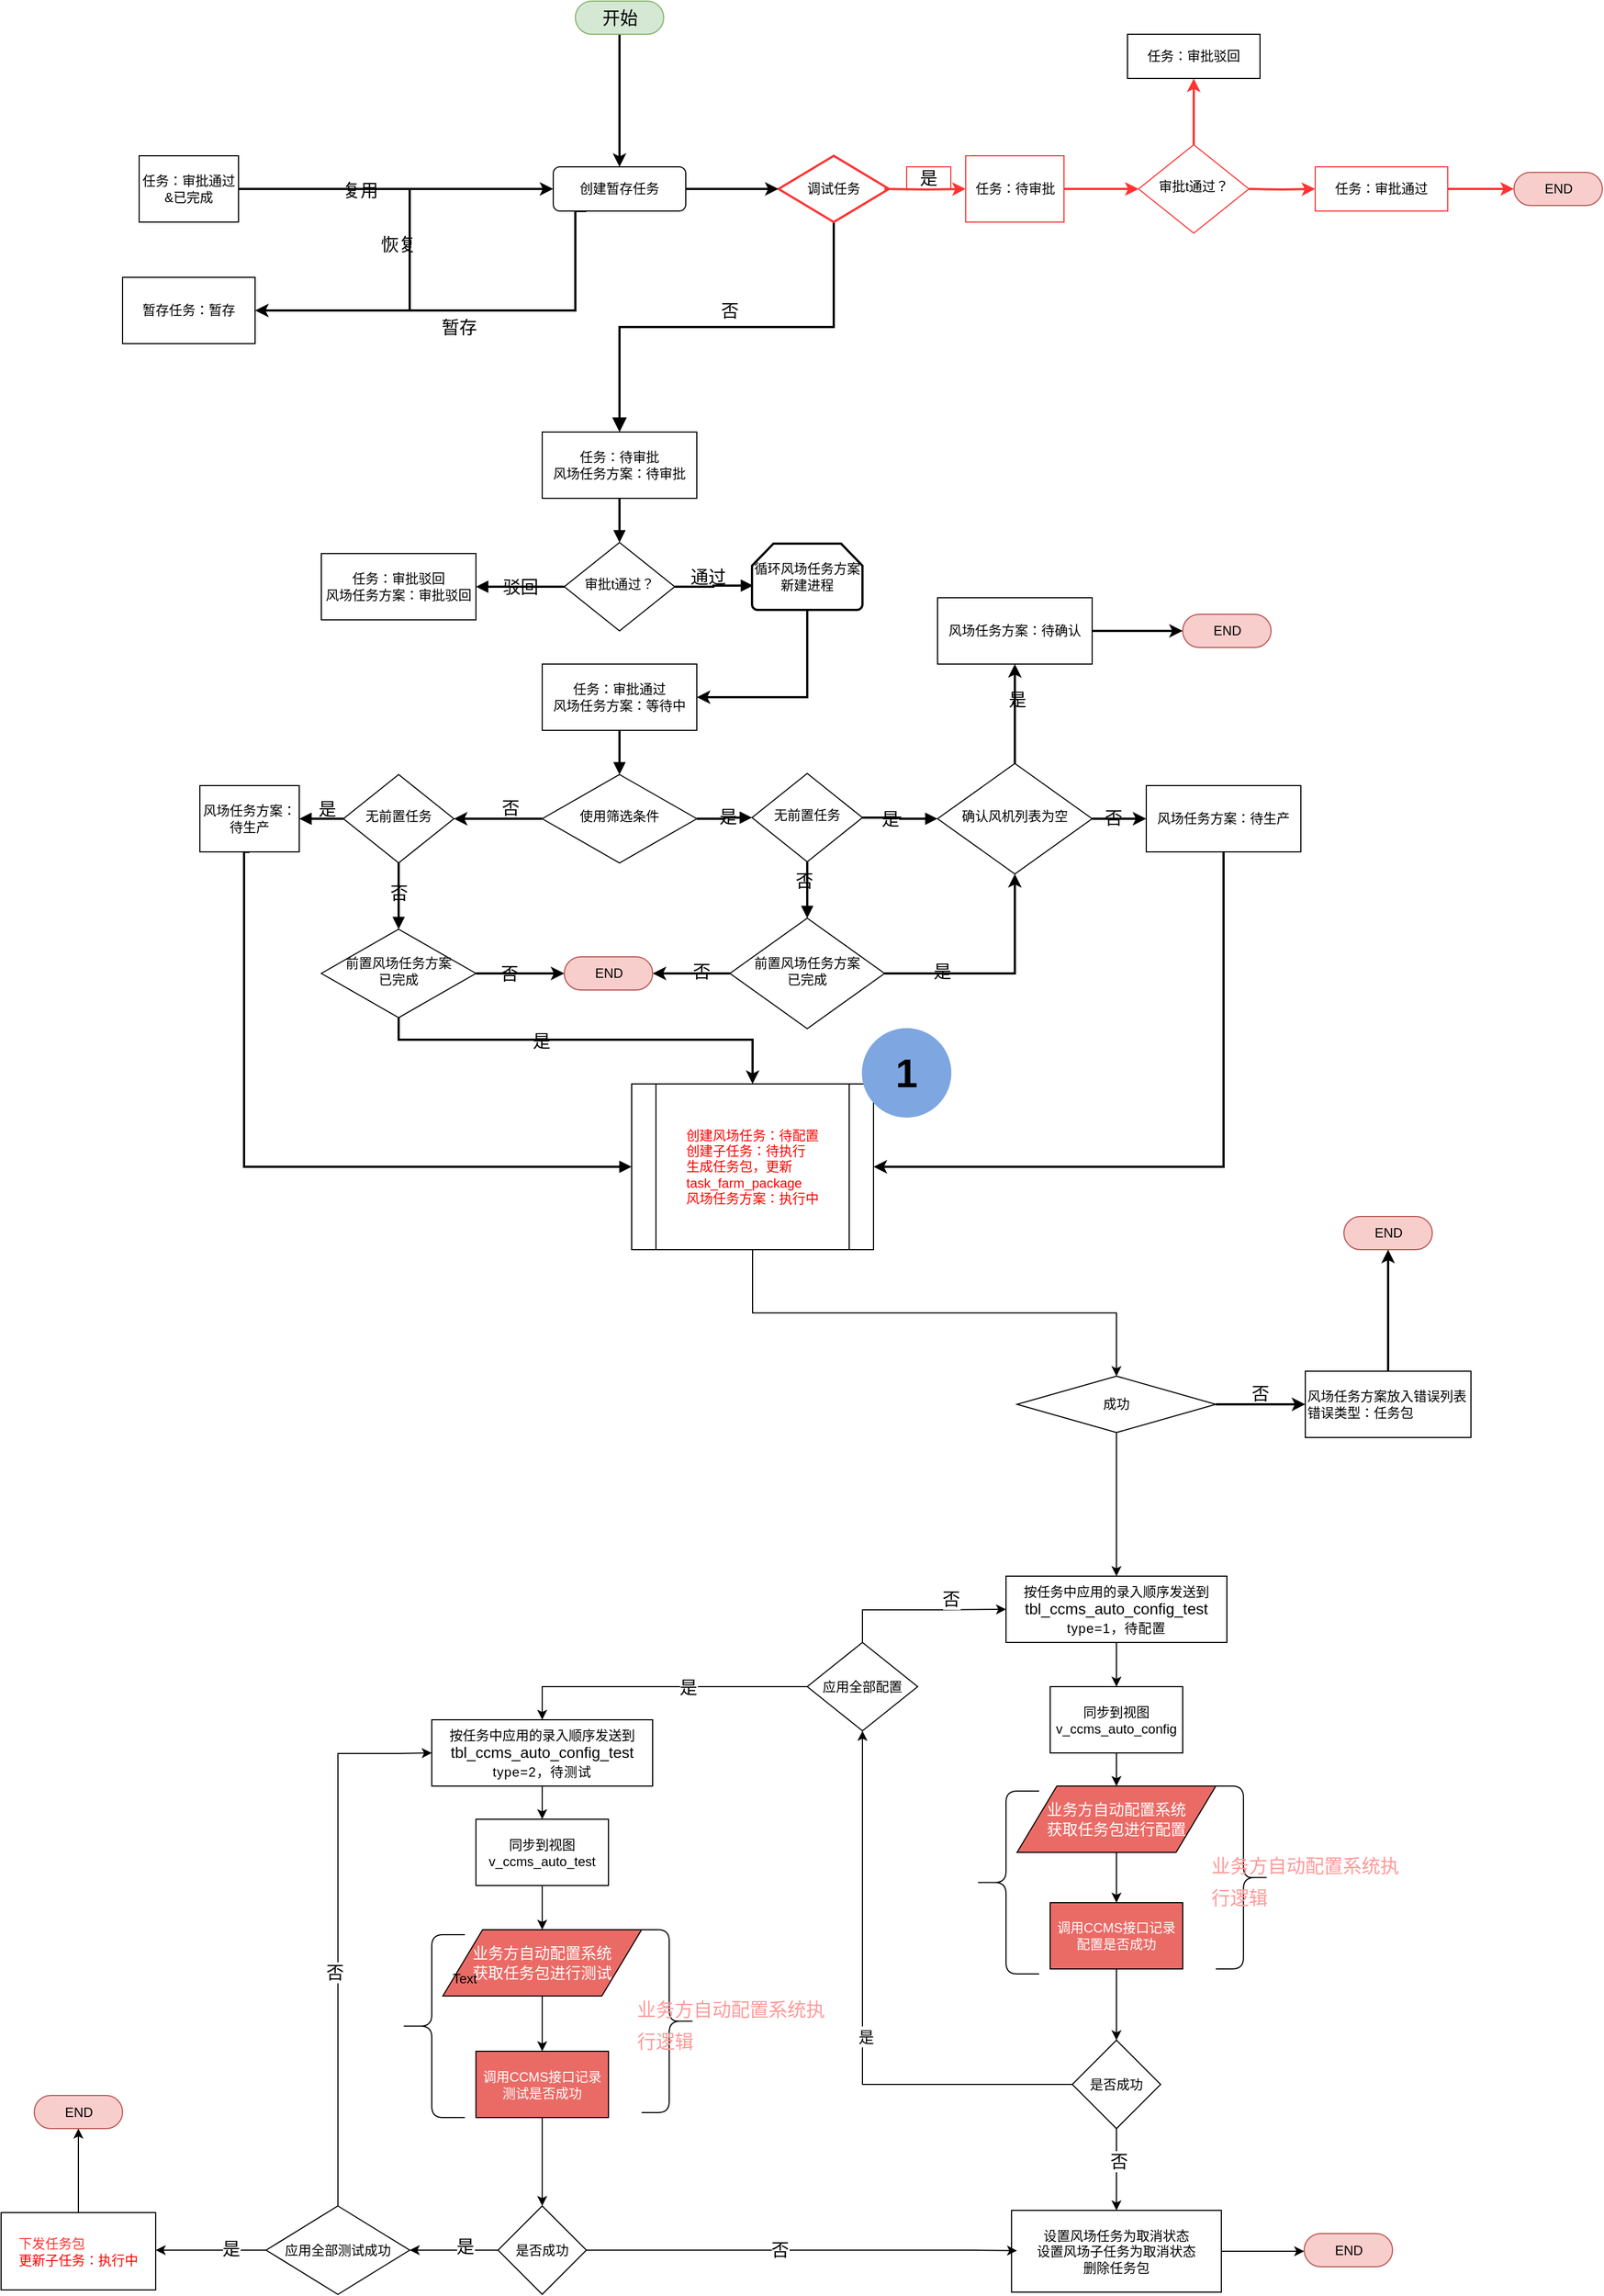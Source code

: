 <mxfile version="13.6.2" type="device" pages="2"><diagram id="C5RBs43oDa-KdzZeNtuy" name="任务新建-审批流程流程"><mxGraphModel dx="2489" dy="1991" grid="1" gridSize="10" guides="1" tooltips="1" connect="1" arrows="1" fold="1" page="1" pageScale="1" pageWidth="827" pageHeight="1169" math="0" shadow="0"><root><mxCell id="WIyWlLk6GJQsqaUBKTNV-0"/><mxCell id="WIyWlLk6GJQsqaUBKTNV-1" parent="WIyWlLk6GJQsqaUBKTNV-0"/><mxCell id="edZ6NbzFhT0sgo6wRZUO-25" value="" style="edgeStyle=orthogonalEdgeStyle;rounded=0;orthogonalLoop=1;jettySize=auto;html=1;" parent="WIyWlLk6GJQsqaUBKTNV-1" source="edZ6NbzFhT0sgo6wRZUO-6" target="edZ6NbzFhT0sgo6wRZUO-11" edge="1"><mxGeometry relative="1" as="geometry"/></mxCell><mxCell id="edZ6NbzFhT0sgo6wRZUO-6" value="&lt;span style=&quot;font-size: 10.5pt ; line-height: 125%&quot;&gt;&lt;font color=&quot;#ffffff&quot;&gt;业务方自动配置系统&lt;br&gt;获取任务包进行配置&lt;/font&gt;&lt;br&gt;&lt;/span&gt;" style="shape=parallelogram;perimeter=parallelogramPerimeter;whiteSpace=wrap;html=1;shadow=0;fillColor=#EA6B66;" parent="WIyWlLk6GJQsqaUBKTNV-1" vertex="1"><mxGeometry x="580" y="1445.5" width="180" height="60" as="geometry"/></mxCell><mxCell id="WIyWlLk6GJQsqaUBKTNV-2" value="" style="rounded=0;html=1;jettySize=auto;orthogonalLoop=1;fontSize=11;endArrow=block;endFill=1;endSize=8;strokeWidth=2;shadow=0;labelBackgroundColor=none;edgeStyle=orthogonalEdgeStyle;entryX=0.5;entryY=0;entryDx=0;entryDy=0;exitX=0.5;exitY=1;exitDx=0;exitDy=0;exitPerimeter=0;" parent="WIyWlLk6GJQsqaUBKTNV-1" source="nm_zhKIHrRyhi0pVzA3d-3" target="QnEklh4uro3AclYdrnBC-10" edge="1"><mxGeometry relative="1" as="geometry"/></mxCell><mxCell id="QnEklh4uro3AclYdrnBC-2" style="edgeStyle=orthogonalEdgeStyle;rounded=0;orthogonalLoop=1;jettySize=auto;html=1;exitX=0.25;exitY=1;exitDx=0;exitDy=0;entryX=1;entryY=0.5;entryDx=0;entryDy=0;strokeWidth=2;" parent="WIyWlLk6GJQsqaUBKTNV-1" source="WIyWlLk6GJQsqaUBKTNV-3" target="QnEklh4uro3AclYdrnBC-1" edge="1"><mxGeometry relative="1" as="geometry"><Array as="points"><mxPoint x="180" y="20"/><mxPoint x="180" y="110"/></Array></mxGeometry></mxCell><mxCell id="WIyWlLk6GJQsqaUBKTNV-3" value="创建暂存任务" style="rounded=1;whiteSpace=wrap;html=1;fontSize=12;glass=0;strokeWidth=1;shadow=0;" parent="WIyWlLk6GJQsqaUBKTNV-1" vertex="1"><mxGeometry x="160" y="-20" width="120" height="40" as="geometry"/></mxCell><mxCell id="QnEklh4uro3AclYdrnBC-14" style="edgeStyle=orthogonalEdgeStyle;rounded=0;orthogonalLoop=1;jettySize=auto;html=1;exitX=0;exitY=0.5;exitDx=0;exitDy=0;endArrow=block;endFill=1;strokeWidth=2;entryX=1;entryY=0.5;entryDx=0;entryDy=0;" parent="WIyWlLk6GJQsqaUBKTNV-1" source="WIyWlLk6GJQsqaUBKTNV-6" edge="1" target="QnEklh4uro3AclYdrnBC-18"><mxGeometry relative="1" as="geometry"><mxPoint x="90" y="290" as="targetPoint"/></mxGeometry></mxCell><mxCell id="QnEklh4uro3AclYdrnBC-15" value="驳回" style="text;html=1;align=center;verticalAlign=middle;resizable=0;points=[];fontSize=16;" parent="QnEklh4uro3AclYdrnBC-14" vertex="1" connectable="0"><mxGeometry x="0.246" relative="1" as="geometry"><mxPoint x="10" as="offset"/></mxGeometry></mxCell><mxCell id="QnEklh4uro3AclYdrnBC-16" style="edgeStyle=orthogonalEdgeStyle;rounded=0;orthogonalLoop=1;jettySize=auto;html=1;endArrow=block;endFill=1;entryX=0.01;entryY=0.633;entryDx=0;entryDy=0;entryPerimeter=0;strokeWidth=2;" parent="WIyWlLk6GJQsqaUBKTNV-1" source="WIyWlLk6GJQsqaUBKTNV-6" target="o94KsrUUS4ypgkMJlM9G-6" edge="1"><mxGeometry relative="1" as="geometry"><mxPoint x="220" y="440" as="targetPoint"/></mxGeometry></mxCell><mxCell id="QnEklh4uro3AclYdrnBC-17" value="通过" style="text;html=1;align=center;verticalAlign=middle;resizable=0;points=[];fontSize=16;" parent="QnEklh4uro3AclYdrnBC-16" vertex="1" connectable="0"><mxGeometry x="-0.169" y="-3" relative="1" as="geometry"><mxPoint y="-12" as="offset"/></mxGeometry></mxCell><mxCell id="WIyWlLk6GJQsqaUBKTNV-6" value="审批t通过？" style="rhombus;whiteSpace=wrap;html=1;shadow=0;fontFamily=Helvetica;fontSize=12;align=center;strokeWidth=1;spacing=6;spacingTop=-4;" parent="WIyWlLk6GJQsqaUBKTNV-1" vertex="1"><mxGeometry x="170" y="320" width="100" height="80" as="geometry"/></mxCell><mxCell id="QnEklh4uro3AclYdrnBC-3" style="edgeStyle=orthogonalEdgeStyle;rounded=0;orthogonalLoop=1;jettySize=auto;html=1;strokeWidth=2;entryX=0;entryY=0.5;entryDx=0;entryDy=0;" parent="WIyWlLk6GJQsqaUBKTNV-1" target="WIyWlLk6GJQsqaUBKTNV-3" edge="1"><mxGeometry relative="1" as="geometry"><Array as="points"><mxPoint x="30"/></Array><mxPoint x="30" y="110" as="sourcePoint"/><mxPoint x="150" as="targetPoint"/></mxGeometry></mxCell><mxCell id="QnEklh4uro3AclYdrnBC-1" value="暂存任务：暂存" style="rounded=0;whiteSpace=wrap;html=1;" parent="WIyWlLk6GJQsqaUBKTNV-1" vertex="1"><mxGeometry x="-230" y="80" width="120" height="60" as="geometry"/></mxCell><mxCell id="QnEklh4uro3AclYdrnBC-4" value="暂存" style="text;html=1;strokeColor=none;fillColor=none;align=center;verticalAlign=middle;whiteSpace=wrap;rounded=0;fontSize=16;" parent="WIyWlLk6GJQsqaUBKTNV-1" vertex="1"><mxGeometry x="50" y="120" width="50" height="10" as="geometry"/></mxCell><mxCell id="QnEklh4uro3AclYdrnBC-5" value="恢复" style="text;html=1;strokeColor=none;fillColor=none;align=center;verticalAlign=middle;whiteSpace=wrap;rounded=0;fontSize=16;" parent="WIyWlLk6GJQsqaUBKTNV-1" vertex="1"><mxGeometry y="40" width="40" height="20" as="geometry"/></mxCell><mxCell id="QnEklh4uro3AclYdrnBC-9" style="edgeStyle=orthogonalEdgeStyle;rounded=0;orthogonalLoop=1;jettySize=auto;html=1;endArrow=none;endFill=0;strokeWidth=2;" parent="WIyWlLk6GJQsqaUBKTNV-1" source="QnEklh4uro3AclYdrnBC-8" edge="1"><mxGeometry relative="1" as="geometry"><mxPoint x="130" as="targetPoint"/></mxGeometry></mxCell><mxCell id="QnEklh4uro3AclYdrnBC-20" value="复用" style="text;html=1;align=center;verticalAlign=middle;resizable=0;points=[];fontSize=16;" parent="QnEklh4uro3AclYdrnBC-9" vertex="1" connectable="0"><mxGeometry x="-0.143" y="-1" relative="1" as="geometry"><mxPoint as="offset"/></mxGeometry></mxCell><mxCell id="QnEklh4uro3AclYdrnBC-8" value="任务：审批通过&amp;amp;已完成" style="rounded=0;whiteSpace=wrap;html=1;" parent="WIyWlLk6GJQsqaUBKTNV-1" vertex="1"><mxGeometry x="-215" y="-30" width="90" height="60" as="geometry"/></mxCell><mxCell id="QnEklh4uro3AclYdrnBC-19" value="" style="edgeStyle=orthogonalEdgeStyle;rounded=0;orthogonalLoop=1;jettySize=auto;html=1;endArrow=block;endFill=1;strokeWidth=2;" parent="WIyWlLk6GJQsqaUBKTNV-1" source="QnEklh4uro3AclYdrnBC-10" target="WIyWlLk6GJQsqaUBKTNV-6" edge="1"><mxGeometry relative="1" as="geometry"/></mxCell><mxCell id="QnEklh4uro3AclYdrnBC-10" value="任务：待审批&lt;br&gt;风场任务方案：待审批" style="rounded=0;whiteSpace=wrap;html=1;" parent="WIyWlLk6GJQsqaUBKTNV-1" vertex="1"><mxGeometry x="150" y="220" width="140" height="60" as="geometry"/></mxCell><mxCell id="QnEklh4uro3AclYdrnBC-18" value="任务：审批驳回&lt;br&gt;风场任务方案：审批驳回" style="rounded=0;whiteSpace=wrap;html=1;" parent="WIyWlLk6GJQsqaUBKTNV-1" vertex="1"><mxGeometry x="-50" y="330" width="140" height="60" as="geometry"/></mxCell><mxCell id="QnEklh4uro3AclYdrnBC-22" style="edgeStyle=orthogonalEdgeStyle;rounded=0;orthogonalLoop=1;jettySize=auto;html=1;endArrow=block;endFill=1;strokeWidth=2;" parent="WIyWlLk6GJQsqaUBKTNV-1" source="QnEklh4uro3AclYdrnBC-21" edge="1"><mxGeometry relative="1" as="geometry"><mxPoint x="220" y="530" as="targetPoint"/></mxGeometry></mxCell><mxCell id="QnEklh4uro3AclYdrnBC-21" value="任务：审批通过&lt;br&gt;风场任务方案：等待中" style="rounded=0;whiteSpace=wrap;html=1;" parent="WIyWlLk6GJQsqaUBKTNV-1" vertex="1"><mxGeometry x="150" y="430" width="140" height="60" as="geometry"/></mxCell><mxCell id="QnEklh4uro3AclYdrnBC-25" style="edgeStyle=orthogonalEdgeStyle;rounded=0;orthogonalLoop=1;jettySize=auto;html=1;exitX=1;exitY=0.5;exitDx=0;exitDy=0;endArrow=block;endFill=1;entryX=0;entryY=0.5;entryDx=0;entryDy=0;strokeWidth=2;" parent="WIyWlLk6GJQsqaUBKTNV-1" source="QnEklh4uro3AclYdrnBC-23" target="QnEklh4uro3AclYdrnBC-29" edge="1"><mxGeometry relative="1" as="geometry"><mxPoint x="400" y="570" as="targetPoint"/></mxGeometry></mxCell><mxCell id="QnEklh4uro3AclYdrnBC-26" value="是" style="text;html=1;align=center;verticalAlign=middle;resizable=0;points=[];fontSize=16;" parent="QnEklh4uro3AclYdrnBC-25" vertex="1" connectable="0"><mxGeometry x="0.147" y="1" relative="1" as="geometry"><mxPoint as="offset"/></mxGeometry></mxCell><mxCell id="o94KsrUUS4ypgkMJlM9G-4" style="edgeStyle=orthogonalEdgeStyle;rounded=0;orthogonalLoop=1;jettySize=auto;html=1;strokeWidth=2;" parent="WIyWlLk6GJQsqaUBKTNV-1" source="QnEklh4uro3AclYdrnBC-23" target="QnEklh4uro3AclYdrnBC-34" edge="1"><mxGeometry relative="1" as="geometry"/></mxCell><mxCell id="o94KsrUUS4ypgkMJlM9G-5" value="&lt;font style=&quot;font-size: 16px&quot;&gt;否&lt;/font&gt;" style="text;html=1;align=center;verticalAlign=middle;resizable=0;points=[];" parent="o94KsrUUS4ypgkMJlM9G-4" vertex="1" connectable="0"><mxGeometry x="-0.22" y="-5" relative="1" as="geometry"><mxPoint x="2" y="-5" as="offset"/></mxGeometry></mxCell><mxCell id="QnEklh4uro3AclYdrnBC-23" value="使用筛选条件" style="rhombus;whiteSpace=wrap;html=1;shadow=0;fontFamily=Helvetica;fontSize=12;align=center;strokeWidth=1;spacing=6;spacingTop=-4;" parent="WIyWlLk6GJQsqaUBKTNV-1" vertex="1"><mxGeometry x="150" y="530" width="140" height="80" as="geometry"/></mxCell><mxCell id="QnEklh4uro3AclYdrnBC-30" style="edgeStyle=orthogonalEdgeStyle;rounded=0;orthogonalLoop=1;jettySize=auto;html=1;endArrow=block;endFill=1;entryX=0.5;entryY=0;entryDx=0;entryDy=0;strokeWidth=2;" parent="WIyWlLk6GJQsqaUBKTNV-1" source="QnEklh4uro3AclYdrnBC-29" target="QnEklh4uro3AclYdrnBC-41" edge="1"><mxGeometry relative="1" as="geometry"><mxPoint x="390" y="679" as="targetPoint"/><Array as="points"/></mxGeometry></mxCell><mxCell id="QnEklh4uro3AclYdrnBC-33" value="否" style="text;html=1;align=center;verticalAlign=middle;resizable=0;points=[];fontSize=16;" parent="QnEklh4uro3AclYdrnBC-30" vertex="1" connectable="0"><mxGeometry x="-0.35" y="-3" relative="1" as="geometry"><mxPoint as="offset"/></mxGeometry></mxCell><mxCell id="QnEklh4uro3AclYdrnBC-31" style="edgeStyle=orthogonalEdgeStyle;rounded=0;orthogonalLoop=1;jettySize=auto;html=1;endArrow=block;endFill=1;entryX=0;entryY=0.5;entryDx=0;entryDy=0;strokeWidth=2;" parent="WIyWlLk6GJQsqaUBKTNV-1" source="QnEklh4uro3AclYdrnBC-29" target="jZAKVTF9NQ1QZjZ_1hAg-30" edge="1"><mxGeometry relative="1" as="geometry"><mxPoint x="547" y="569" as="targetPoint"/></mxGeometry></mxCell><mxCell id="QnEklh4uro3AclYdrnBC-32" value="是" style="text;html=1;align=center;verticalAlign=middle;resizable=0;points=[];fontSize=16;" parent="QnEklh4uro3AclYdrnBC-31" vertex="1" connectable="0"><mxGeometry x="-0.289" y="-1" relative="1" as="geometry"><mxPoint as="offset"/></mxGeometry></mxCell><mxCell id="QnEklh4uro3AclYdrnBC-29" value="无前置任务" style="rhombus;whiteSpace=wrap;html=1;shadow=0;fontFamily=Helvetica;fontSize=12;align=center;strokeWidth=1;spacing=6;spacingTop=-4;" parent="WIyWlLk6GJQsqaUBKTNV-1" vertex="1"><mxGeometry x="340" y="529" width="100" height="80" as="geometry"/></mxCell><mxCell id="QnEklh4uro3AclYdrnBC-36" value="" style="edgeStyle=orthogonalEdgeStyle;rounded=0;orthogonalLoop=1;jettySize=auto;html=1;endArrow=block;endFill=1;strokeWidth=2;" parent="WIyWlLk6GJQsqaUBKTNV-1" source="QnEklh4uro3AclYdrnBC-34" target="QnEklh4uro3AclYdrnBC-35" edge="1"><mxGeometry relative="1" as="geometry"/></mxCell><mxCell id="QnEklh4uro3AclYdrnBC-40" value="否" style="text;html=1;align=center;verticalAlign=middle;resizable=0;points=[];fontSize=16;" parent="QnEklh4uro3AclYdrnBC-36" vertex="1" connectable="0"><mxGeometry x="-0.286" y="2" relative="1" as="geometry"><mxPoint x="-2" y="5" as="offset"/></mxGeometry></mxCell><mxCell id="QnEklh4uro3AclYdrnBC-38" value="" style="edgeStyle=orthogonalEdgeStyle;rounded=0;orthogonalLoop=1;jettySize=auto;html=1;endArrow=block;endFill=1;strokeWidth=2;exitX=0.5;exitY=1;exitDx=0;exitDy=0;entryX=0;entryY=0.5;entryDx=0;entryDy=0;" parent="WIyWlLk6GJQsqaUBKTNV-1" source="G-AKO9_3xsouUW2eWd1b-0" target="jZAKVTF9NQ1QZjZ_1hAg-2" edge="1"><mxGeometry relative="1" as="geometry"><mxPoint x="190" y="885" as="targetPoint"/><Array as="points"><mxPoint x="-120" y="600"/><mxPoint x="-120" y="885"/></Array></mxGeometry></mxCell><mxCell id="QnEklh4uro3AclYdrnBC-34" value="无前置任务" style="rhombus;whiteSpace=wrap;html=1;shadow=0;fontFamily=Helvetica;fontSize=12;align=center;strokeWidth=1;spacing=6;spacingTop=-4;" parent="WIyWlLk6GJQsqaUBKTNV-1" vertex="1"><mxGeometry x="-30" y="530" width="100" height="80" as="geometry"/></mxCell><mxCell id="jZAKVTF9NQ1QZjZ_1hAg-22" style="edgeStyle=orthogonalEdgeStyle;rounded=0;orthogonalLoop=1;jettySize=auto;html=1;fontSize=16;exitX=1;exitY=0.5;exitDx=0;exitDy=0;strokeWidth=2;" parent="WIyWlLk6GJQsqaUBKTNV-1" source="QnEklh4uro3AclYdrnBC-35" target="jZAKVTF9NQ1QZjZ_1hAg-24" edge="1"><mxGeometry relative="1" as="geometry"><mxPoint x="-140" y="705" as="targetPoint"/><mxPoint x="40" y="750" as="sourcePoint"/></mxGeometry></mxCell><mxCell id="jZAKVTF9NQ1QZjZ_1hAg-23" value="否" style="text;html=1;align=center;verticalAlign=middle;resizable=0;points=[];fontSize=16;" parent="jZAKVTF9NQ1QZjZ_1hAg-22" vertex="1" connectable="0"><mxGeometry x="-0.253" relative="1" as="geometry"><mxPoint as="offset"/></mxGeometry></mxCell><mxCell id="jZAKVTF9NQ1QZjZ_1hAg-25" style="edgeStyle=orthogonalEdgeStyle;rounded=0;orthogonalLoop=1;jettySize=auto;html=1;fontSize=16;entryX=0.5;entryY=0;entryDx=0;entryDy=0;strokeWidth=2;" parent="WIyWlLk6GJQsqaUBKTNV-1" target="jZAKVTF9NQ1QZjZ_1hAg-2" edge="1"><mxGeometry relative="1" as="geometry"><mxPoint x="10" y="880" as="targetPoint"/><mxPoint x="20" y="750" as="sourcePoint"/><Array as="points"><mxPoint x="20" y="770"/><mxPoint x="341" y="770"/></Array></mxGeometry></mxCell><mxCell id="jZAKVTF9NQ1QZjZ_1hAg-26" value="是" style="text;html=1;align=center;verticalAlign=middle;resizable=0;points=[];fontSize=16;" parent="jZAKVTF9NQ1QZjZ_1hAg-25" vertex="1" connectable="0"><mxGeometry x="-0.218" y="-1" relative="1" as="geometry"><mxPoint as="offset"/></mxGeometry></mxCell><mxCell id="QnEklh4uro3AclYdrnBC-35" value="前置风场任务方案&lt;br&gt;已完成" style="rhombus;whiteSpace=wrap;html=1;shadow=0;fontFamily=Helvetica;fontSize=12;align=center;strokeWidth=1;spacing=6;spacingTop=-4;" parent="WIyWlLk6GJQsqaUBKTNV-1" vertex="1"><mxGeometry x="-50" y="670" width="140" height="80" as="geometry"/></mxCell><mxCell id="jZAKVTF9NQ1QZjZ_1hAg-31" style="edgeStyle=orthogonalEdgeStyle;rounded=0;orthogonalLoop=1;jettySize=auto;html=1;exitX=1;exitY=0.5;exitDx=0;exitDy=0;entryX=0.5;entryY=1;entryDx=0;entryDy=0;fontSize=16;strokeWidth=2;" parent="WIyWlLk6GJQsqaUBKTNV-1" source="QnEklh4uro3AclYdrnBC-41" target="jZAKVTF9NQ1QZjZ_1hAg-30" edge="1"><mxGeometry relative="1" as="geometry"/></mxCell><mxCell id="jZAKVTF9NQ1QZjZ_1hAg-32" value="是" style="text;html=1;align=center;verticalAlign=middle;resizable=0;points=[];fontSize=16;" parent="jZAKVTF9NQ1QZjZ_1hAg-31" vertex="1" connectable="0"><mxGeometry x="-0.506" y="2" relative="1" as="geometry"><mxPoint as="offset"/></mxGeometry></mxCell><mxCell id="jZAKVTF9NQ1QZjZ_1hAg-33" style="edgeStyle=orthogonalEdgeStyle;rounded=0;orthogonalLoop=1;jettySize=auto;html=1;exitX=0;exitY=0.5;exitDx=0;exitDy=0;fontSize=16;entryX=1;entryY=0.5;entryDx=0;entryDy=0;entryPerimeter=0;strokeWidth=2;" parent="WIyWlLk6GJQsqaUBKTNV-1" source="QnEklh4uro3AclYdrnBC-41" target="jZAKVTF9NQ1QZjZ_1hAg-24" edge="1"><mxGeometry relative="1" as="geometry"><mxPoint x="390" y="820" as="targetPoint"/></mxGeometry></mxCell><mxCell id="jZAKVTF9NQ1QZjZ_1hAg-34" value="否" style="text;html=1;align=center;verticalAlign=middle;resizable=0;points=[];fontSize=16;" parent="jZAKVTF9NQ1QZjZ_1hAg-33" vertex="1" connectable="0"><mxGeometry x="-0.244" y="-2" relative="1" as="geometry"><mxPoint as="offset"/></mxGeometry></mxCell><mxCell id="QnEklh4uro3AclYdrnBC-41" value="前置风场任务方案&lt;br&gt;已完成" style="rhombus;whiteSpace=wrap;html=1;shadow=0;fontFamily=Helvetica;fontSize=12;align=center;strokeWidth=1;spacing=6;spacingTop=-4;" parent="WIyWlLk6GJQsqaUBKTNV-1" vertex="1"><mxGeometry x="320" y="660" width="140" height="100" as="geometry"/></mxCell><mxCell id="QnEklh4uro3AclYdrnBC-48" style="edgeStyle=orthogonalEdgeStyle;rounded=0;orthogonalLoop=1;jettySize=auto;html=1;exitX=0.5;exitY=1;exitDx=0;exitDy=0;endArrow=block;endFill=1;" parent="WIyWlLk6GJQsqaUBKTNV-1" source="QnEklh4uro3AclYdrnBC-35" target="QnEklh4uro3AclYdrnBC-35" edge="1"><mxGeometry relative="1" as="geometry"/></mxCell><mxCell id="edZ6NbzFhT0sgo6wRZUO-0" style="edgeStyle=orthogonalEdgeStyle;rounded=0;orthogonalLoop=1;jettySize=auto;html=1;exitX=0.5;exitY=1;exitDx=0;exitDy=0;" parent="WIyWlLk6GJQsqaUBKTNV-1" source="jZAKVTF9NQ1QZjZ_1hAg-2" target="jZAKVTF9NQ1QZjZ_1hAg-5" edge="1"><mxGeometry relative="1" as="geometry"/></mxCell><mxCell id="jZAKVTF9NQ1QZjZ_1hAg-2" value="&lt;div style=&quot;text-align: left&quot;&gt;&lt;font color=&quot;#ff0000&quot;&gt;创建风场任务：待配置&lt;br&gt;&lt;/font&gt;&lt;/div&gt;&lt;div style=&quot;text-align: left&quot;&gt;&lt;span&gt;&lt;font color=&quot;#ff0000&quot;&gt;创建子任务：待执行&lt;/font&gt;&lt;/span&gt;&lt;/div&gt;&lt;div style=&quot;text-align: left&quot;&gt;&lt;span&gt;&lt;font color=&quot;#ff0000&quot;&gt;生成任务包，更新&lt;/font&gt;&lt;/span&gt;&lt;/div&gt;&lt;div style=&quot;text-align: left&quot;&gt;&lt;span&gt;&lt;font color=&quot;#ff0000&quot;&gt;task_farm_package&lt;/font&gt;&lt;/span&gt;&lt;/div&gt;&lt;div style=&quot;text-align: left&quot;&gt;&lt;font color=&quot;#ff0000&quot;&gt;&lt;span style=&quot;font-family: &amp;#34;helvetica&amp;#34; ; text-align: center&quot;&gt;风场任务方案：执行中&lt;/span&gt;&lt;/font&gt;&lt;/div&gt;" style="shape=process;whiteSpace=wrap;html=1;backgroundOutline=1;" parent="WIyWlLk6GJQsqaUBKTNV-1" vertex="1"><mxGeometry x="231" y="810" width="219" height="150" as="geometry"/></mxCell><mxCell id="edZ6NbzFhT0sgo6wRZUO-4" value="" style="edgeStyle=orthogonalEdgeStyle;rounded=0;orthogonalLoop=1;jettySize=auto;html=1;" parent="WIyWlLk6GJQsqaUBKTNV-1" source="jZAKVTF9NQ1QZjZ_1hAg-5" target="edZ6NbzFhT0sgo6wRZUO-3" edge="1"><mxGeometry relative="1" as="geometry"/></mxCell><mxCell id="jZAKVTF9NQ1QZjZ_1hAg-5" value="成功" style="rhombus;whiteSpace=wrap;html=1;" parent="WIyWlLk6GJQsqaUBKTNV-1" vertex="1"><mxGeometry x="580" y="1074.5" width="180" height="51" as="geometry"/></mxCell><mxCell id="jZAKVTF9NQ1QZjZ_1hAg-7" value="END" style="html=1;dashed=0;whitespace=wrap;shape=mxgraph.dfd.start;fillColor=#f8cecc;strokeColor=#b85450;" parent="WIyWlLk6GJQsqaUBKTNV-1" vertex="1"><mxGeometry x="876" y="930" width="80" height="30" as="geometry"/></mxCell><mxCell id="o94KsrUUS4ypgkMJlM9G-0" style="edgeStyle=orthogonalEdgeStyle;rounded=0;orthogonalLoop=1;jettySize=auto;html=1;entryX=0.5;entryY=0.5;entryDx=0;entryDy=15;entryPerimeter=0;exitX=0.5;exitY=0;exitDx=0;exitDy=0;strokeWidth=2;" parent="WIyWlLk6GJQsqaUBKTNV-1" source="jZAKVTF9NQ1QZjZ_1hAg-8" target="jZAKVTF9NQ1QZjZ_1hAg-7" edge="1"><mxGeometry relative="1" as="geometry"/></mxCell><mxCell id="jZAKVTF9NQ1QZjZ_1hAg-8" value="风场任务方案放入错误列表&lt;br&gt;错误类型：任务包" style="rounded=0;whiteSpace=wrap;html=1;align=left;" parent="WIyWlLk6GJQsqaUBKTNV-1" vertex="1"><mxGeometry x="841" y="1070" width="150" height="60" as="geometry"/></mxCell><mxCell id="jZAKVTF9NQ1QZjZ_1hAg-13" style="edgeStyle=orthogonalEdgeStyle;rounded=0;orthogonalLoop=1;jettySize=auto;html=1;exitX=1;exitY=0.5;exitDx=0;exitDy=0;entryX=0;entryY=0.5;entryDx=0;entryDy=0;strokeWidth=2;" parent="WIyWlLk6GJQsqaUBKTNV-1" source="jZAKVTF9NQ1QZjZ_1hAg-5" target="jZAKVTF9NQ1QZjZ_1hAg-8" edge="1"><mxGeometry relative="1" as="geometry"><mxPoint x="480.5" y="1215.5" as="sourcePoint"/><mxPoint x="477.5" y="1215.5" as="targetPoint"/><Array as="points"/></mxGeometry></mxCell><mxCell id="jZAKVTF9NQ1QZjZ_1hAg-15" value="&lt;font style=&quot;font-size: 16px;&quot;&gt;否&lt;/font&gt;" style="text;html=1;align=center;verticalAlign=middle;resizable=0;points=[];fontSize=16;" parent="jZAKVTF9NQ1QZjZ_1hAg-13" vertex="1" connectable="0"><mxGeometry x="-0.278" relative="1" as="geometry"><mxPoint x="11" y="-10" as="offset"/></mxGeometry></mxCell><mxCell id="jZAKVTF9NQ1QZjZ_1hAg-24" value="END" style="html=1;dashed=0;whitespace=wrap;shape=mxgraph.dfd.start;fillColor=#f8cecc;strokeColor=#b85450;" parent="WIyWlLk6GJQsqaUBKTNV-1" vertex="1"><mxGeometry x="170" y="695" width="80" height="30" as="geometry"/></mxCell><mxCell id="jZAKVTF9NQ1QZjZ_1hAg-35" style="edgeStyle=orthogonalEdgeStyle;rounded=0;orthogonalLoop=1;jettySize=auto;html=1;fontSize=16;entryX=0;entryY=0.5;entryDx=0;entryDy=0;strokeWidth=2;" parent="WIyWlLk6GJQsqaUBKTNV-1" source="jZAKVTF9NQ1QZjZ_1hAg-30" target="G-AKO9_3xsouUW2eWd1b-3" edge="1"><mxGeometry relative="1" as="geometry"><mxPoint x="738" y="570" as="targetPoint"/></mxGeometry></mxCell><mxCell id="jZAKVTF9NQ1QZjZ_1hAg-36" value="否" style="text;html=1;align=center;verticalAlign=middle;resizable=0;points=[];fontSize=16;" parent="jZAKVTF9NQ1QZjZ_1hAg-35" vertex="1" connectable="0"><mxGeometry x="-0.25" y="1" relative="1" as="geometry"><mxPoint as="offset"/></mxGeometry></mxCell><mxCell id="jZAKVTF9NQ1QZjZ_1hAg-38" style="edgeStyle=orthogonalEdgeStyle;rounded=0;orthogonalLoop=1;jettySize=auto;html=1;exitX=0.5;exitY=0;exitDx=0;exitDy=0;fontSize=16;strokeWidth=2;" parent="WIyWlLk6GJQsqaUBKTNV-1" source="jZAKVTF9NQ1QZjZ_1hAg-30" edge="1"><mxGeometry relative="1" as="geometry"><mxPoint x="578" y="430" as="targetPoint"/></mxGeometry></mxCell><mxCell id="jZAKVTF9NQ1QZjZ_1hAg-39" value="是" style="text;html=1;align=center;verticalAlign=middle;resizable=0;points=[];fontSize=16;" parent="jZAKVTF9NQ1QZjZ_1hAg-38" vertex="1" connectable="0"><mxGeometry x="0.289" y="-1" relative="1" as="geometry"><mxPoint as="offset"/></mxGeometry></mxCell><mxCell id="jZAKVTF9NQ1QZjZ_1hAg-30" value="确认风机列表为空" style="rhombus;whiteSpace=wrap;html=1;shadow=0;fontFamily=Helvetica;fontSize=12;align=center;strokeWidth=1;spacing=6;spacingTop=-4;" parent="WIyWlLk6GJQsqaUBKTNV-1" vertex="1"><mxGeometry x="508" y="520" width="140" height="100" as="geometry"/></mxCell><mxCell id="jZAKVTF9NQ1QZjZ_1hAg-41" value="风场任务方案：待确认" style="rounded=0;whiteSpace=wrap;html=1;" parent="WIyWlLk6GJQsqaUBKTNV-1" vertex="1"><mxGeometry x="508" y="370" width="140" height="60" as="geometry"/></mxCell><mxCell id="jZAKVTF9NQ1QZjZ_1hAg-47" value="END" style="html=1;dashed=0;whitespace=wrap;shape=mxgraph.dfd.start;fillColor=#f8cecc;strokeColor=#b85450;" parent="WIyWlLk6GJQsqaUBKTNV-1" vertex="1"><mxGeometry x="730" y="385" width="80" height="30" as="geometry"/></mxCell><mxCell id="jZAKVTF9NQ1QZjZ_1hAg-53" style="edgeStyle=orthogonalEdgeStyle;rounded=0;orthogonalLoop=1;jettySize=auto;html=1;entryX=0.5;entryY=0;entryDx=0;entryDy=0;fontSize=16;strokeWidth=2;" parent="WIyWlLk6GJQsqaUBKTNV-1" source="jZAKVTF9NQ1QZjZ_1hAg-52" target="WIyWlLk6GJQsqaUBKTNV-3" edge="1"><mxGeometry relative="1" as="geometry"/></mxCell><mxCell id="jZAKVTF9NQ1QZjZ_1hAg-52" value="开始" style="html=1;dashed=0;whitespace=wrap;shape=mxgraph.dfd.start;fontSize=16;fillColor=#d5e8d4;strokeColor=#82b366;" parent="WIyWlLk6GJQsqaUBKTNV-1" vertex="1"><mxGeometry x="180" y="-170" width="80" height="30" as="geometry"/></mxCell><mxCell id="G-AKO9_3xsouUW2eWd1b-0" value="风场任务方案：待生产" style="rounded=0;whiteSpace=wrap;html=1;" parent="WIyWlLk6GJQsqaUBKTNV-1" vertex="1"><mxGeometry x="-160" y="540" width="90" height="60" as="geometry"/></mxCell><mxCell id="G-AKO9_3xsouUW2eWd1b-1" value="" style="edgeStyle=orthogonalEdgeStyle;rounded=0;orthogonalLoop=1;jettySize=auto;html=1;endArrow=block;endFill=1;entryX=1;entryY=0.5;entryDx=0;entryDy=0;strokeWidth=2;" parent="WIyWlLk6GJQsqaUBKTNV-1" source="QnEklh4uro3AclYdrnBC-34" target="G-AKO9_3xsouUW2eWd1b-0" edge="1"><mxGeometry relative="1" as="geometry"><mxPoint x="-231" y="495" as="targetPoint"/><mxPoint x="-40" y="570" as="sourcePoint"/></mxGeometry></mxCell><mxCell id="G-AKO9_3xsouUW2eWd1b-2" value="是" style="text;html=1;align=center;verticalAlign=middle;resizable=0;points=[];fontSize=16;" parent="G-AKO9_3xsouUW2eWd1b-1" vertex="1" connectable="0"><mxGeometry x="-0.227" relative="1" as="geometry"><mxPoint y="-9" as="offset"/></mxGeometry></mxCell><mxCell id="G-AKO9_3xsouUW2eWd1b-4" style="edgeStyle=orthogonalEdgeStyle;rounded=0;orthogonalLoop=1;jettySize=auto;html=1;exitX=0.5;exitY=1;exitDx=0;exitDy=0;fontSize=16;entryX=1;entryY=0.5;entryDx=0;entryDy=0;strokeWidth=2;" parent="WIyWlLk6GJQsqaUBKTNV-1" source="G-AKO9_3xsouUW2eWd1b-3" target="jZAKVTF9NQ1QZjZ_1hAg-2" edge="1"><mxGeometry relative="1" as="geometry"><mxPoint x="850" y="825" as="targetPoint"/></mxGeometry></mxCell><mxCell id="G-AKO9_3xsouUW2eWd1b-3" value="风场任务方案：待生产" style="rounded=0;whiteSpace=wrap;html=1;" parent="WIyWlLk6GJQsqaUBKTNV-1" vertex="1"><mxGeometry x="697" y="540" width="140" height="60" as="geometry"/></mxCell><mxCell id="o94KsrUUS4ypgkMJlM9G-7" style="edgeStyle=orthogonalEdgeStyle;rounded=0;orthogonalLoop=1;jettySize=auto;html=1;entryX=1;entryY=0.5;entryDx=0;entryDy=0;exitX=0.5;exitY=1;exitDx=0;exitDy=0;exitPerimeter=0;strokeWidth=2;" parent="WIyWlLk6GJQsqaUBKTNV-1" source="o94KsrUUS4ypgkMJlM9G-6" target="QnEklh4uro3AclYdrnBC-21" edge="1"><mxGeometry relative="1" as="geometry"/></mxCell><mxCell id="o94KsrUUS4ypgkMJlM9G-6" value="循环风场任务方案&lt;br&gt;新建进程" style="strokeWidth=2;html=1;shape=mxgraph.flowchart.loop_limit;whiteSpace=wrap;" parent="WIyWlLk6GJQsqaUBKTNV-1" vertex="1"><mxGeometry x="340" y="321" width="100" height="60" as="geometry"/></mxCell><mxCell id="wh2IS9LDj7Lr7Fvtb2hf-1" value="&lt;b&gt;&lt;font style=&quot;font-size: 36px&quot;&gt;1&lt;/font&gt;&lt;/b&gt;" style="ellipse;whiteSpace=wrap;html=1;aspect=fixed;fillColor=#7EA6E0;strokeColor=#7EA6E0;" parent="WIyWlLk6GJQsqaUBKTNV-1" vertex="1"><mxGeometry x="440" y="760" width="80" height="80" as="geometry"/></mxCell><mxCell id="edZ6NbzFhT0sgo6wRZUO-8" value="" style="edgeStyle=orthogonalEdgeStyle;rounded=0;orthogonalLoop=1;jettySize=auto;html=1;" parent="WIyWlLk6GJQsqaUBKTNV-1" source="edZ6NbzFhT0sgo6wRZUO-3" target="edZ6NbzFhT0sgo6wRZUO-7" edge="1"><mxGeometry relative="1" as="geometry"/></mxCell><mxCell id="edZ6NbzFhT0sgo6wRZUO-3" value="按任务中应用的录入顺序发送到&lt;span lang=&quot;EN-US&quot; style=&quot;font-size: 10.5pt&quot;&gt;tbl_ccms_auto_config_test&lt;br&gt;&lt;span lang=&quot;EN-US&quot; style=&quot;font-size: 9pt ; letter-spacing: 0.4pt&quot;&gt;type=1，待配置&lt;/span&gt;&lt;br&gt;&lt;/span&gt;" style="rounded=0;whiteSpace=wrap;html=1;" parent="WIyWlLk6GJQsqaUBKTNV-1" vertex="1"><mxGeometry x="570" y="1255.5" width="200" height="60" as="geometry"/></mxCell><mxCell id="edZ6NbzFhT0sgo6wRZUO-57" value="" style="edgeStyle=orthogonalEdgeStyle;rounded=0;orthogonalLoop=1;jettySize=auto;html=1;" parent="WIyWlLk6GJQsqaUBKTNV-1" source="edZ6NbzFhT0sgo6wRZUO-5" target="edZ6NbzFhT0sgo6wRZUO-56" edge="1"><mxGeometry relative="1" as="geometry"/></mxCell><mxCell id="edZ6NbzFhT0sgo6wRZUO-5" value="&lt;div style=&quot;text-align: left&quot;&gt;&lt;font color=&quot;#ff3333&quot;&gt;下发任务包&lt;/font&gt;&lt;/div&gt;&lt;div style=&quot;text-align: left&quot;&gt;&lt;span&gt;&lt;font color=&quot;#ff0000&quot;&gt;更新子任务：执行中&lt;/font&gt;&lt;/span&gt;&lt;font color=&quot;#ff3333&quot;&gt;&lt;br&gt;&lt;/font&gt;&lt;/div&gt;" style="rounded=0;whiteSpace=wrap;html=1;" parent="WIyWlLk6GJQsqaUBKTNV-1" vertex="1"><mxGeometry x="-340" y="1831.5" width="140" height="70" as="geometry"/></mxCell><mxCell id="edZ6NbzFhT0sgo6wRZUO-9" value="" style="edgeStyle=orthogonalEdgeStyle;rounded=0;orthogonalLoop=1;jettySize=auto;html=1;" parent="WIyWlLk6GJQsqaUBKTNV-1" source="edZ6NbzFhT0sgo6wRZUO-7" target="edZ6NbzFhT0sgo6wRZUO-6" edge="1"><mxGeometry relative="1" as="geometry"/></mxCell><mxCell id="edZ6NbzFhT0sgo6wRZUO-7" value="同步到视图&lt;br&gt;v_ccms_auto_config" style="rounded=0;whiteSpace=wrap;html=1;" parent="WIyWlLk6GJQsqaUBKTNV-1" vertex="1"><mxGeometry x="610" y="1355.5" width="120" height="60" as="geometry"/></mxCell><mxCell id="edZ6NbzFhT0sgo6wRZUO-13" value="" style="edgeStyle=orthogonalEdgeStyle;rounded=0;orthogonalLoop=1;jettySize=auto;html=1;" parent="WIyWlLk6GJQsqaUBKTNV-1" source="edZ6NbzFhT0sgo6wRZUO-11" edge="1"><mxGeometry relative="1" as="geometry"><mxPoint x="670" y="1675.5" as="targetPoint"/></mxGeometry></mxCell><mxCell id="edZ6NbzFhT0sgo6wRZUO-11" value="&lt;font color=&quot;#ffffff&quot;&gt;调用CCMS接口记录配置是否成功&lt;/font&gt;" style="rounded=0;whiteSpace=wrap;html=1;shadow=0;fillColor=#EA6B66;" parent="WIyWlLk6GJQsqaUBKTNV-1" vertex="1"><mxGeometry x="610" y="1551" width="120" height="60" as="geometry"/></mxCell><mxCell id="edZ6NbzFhT0sgo6wRZUO-18" value="" style="edgeStyle=orthogonalEdgeStyle;rounded=0;orthogonalLoop=1;jettySize=auto;html=1;entryX=0.5;entryY=1;entryDx=0;entryDy=0;" parent="WIyWlLk6GJQsqaUBKTNV-1" source="edZ6NbzFhT0sgo6wRZUO-14" target="edZ6NbzFhT0sgo6wRZUO-26" edge="1"><mxGeometry relative="1" as="geometry"><mxPoint x="670" y="1175.5" as="targetPoint"/><Array as="points"><mxPoint x="440" y="1715.5"/></Array></mxGeometry></mxCell><mxCell id="edZ6NbzFhT0sgo6wRZUO-19" value="&lt;font style=&quot;font-size: 14px&quot;&gt;是&lt;/font&gt;" style="edgeLabel;html=1;align=center;verticalAlign=middle;resizable=0;points=[];fontSize=16;" parent="edZ6NbzFhT0sgo6wRZUO-18" vertex="1" connectable="0"><mxGeometry x="-0.083" y="-3" relative="1" as="geometry"><mxPoint as="offset"/></mxGeometry></mxCell><mxCell id="edZ6NbzFhT0sgo6wRZUO-21" value="" style="edgeStyle=orthogonalEdgeStyle;rounded=0;orthogonalLoop=1;jettySize=auto;html=1;entryX=0.5;entryY=0;entryDx=0;entryDy=0;" parent="WIyWlLk6GJQsqaUBKTNV-1" source="edZ6NbzFhT0sgo6wRZUO-14" target="edZ6NbzFhT0sgo6wRZUO-22" edge="1"><mxGeometry relative="1" as="geometry"><mxPoint x="670" y="1835.5" as="targetPoint"/></mxGeometry></mxCell><mxCell id="edZ6NbzFhT0sgo6wRZUO-31" value="&lt;font style=&quot;font-size: 16px&quot;&gt;否&lt;/font&gt;" style="edgeLabel;html=1;align=center;verticalAlign=middle;resizable=0;points=[];" parent="edZ6NbzFhT0sgo6wRZUO-21" vertex="1" connectable="0"><mxGeometry x="-0.218" y="2" relative="1" as="geometry"><mxPoint as="offset"/></mxGeometry></mxCell><mxCell id="edZ6NbzFhT0sgo6wRZUO-14" value="是否成功" style="rhombus;whiteSpace=wrap;html=1;shadow=0;fillColor=#FFFFFF;" parent="WIyWlLk6GJQsqaUBKTNV-1" vertex="1"><mxGeometry x="630" y="1675.5" width="80" height="80" as="geometry"/></mxCell><mxCell id="edZ6NbzFhT0sgo6wRZUO-65" value="" style="edgeStyle=orthogonalEdgeStyle;rounded=0;orthogonalLoop=1;jettySize=auto;html=1;" parent="WIyWlLk6GJQsqaUBKTNV-1" source="edZ6NbzFhT0sgo6wRZUO-22" edge="1"><mxGeometry relative="1" as="geometry"><mxPoint x="840" y="1866.5" as="targetPoint"/></mxGeometry></mxCell><mxCell id="edZ6NbzFhT0sgo6wRZUO-22" value="设置风场任务为取消状态&lt;br&gt;设置风场子任务为取消状态&lt;br&gt;删除任务包" style="rounded=0;whiteSpace=wrap;html=1;shadow=0;fillColor=#FFFFFF;" parent="WIyWlLk6GJQsqaUBKTNV-1" vertex="1"><mxGeometry x="575" y="1829.5" width="190" height="74" as="geometry"/></mxCell><mxCell id="edZ6NbzFhT0sgo6wRZUO-29" value="" style="edgeStyle=orthogonalEdgeStyle;rounded=0;orthogonalLoop=1;jettySize=auto;html=1;entryX=0;entryY=0.5;entryDx=0;entryDy=0;" parent="WIyWlLk6GJQsqaUBKTNV-1" source="edZ6NbzFhT0sgo6wRZUO-26" target="edZ6NbzFhT0sgo6wRZUO-3" edge="1"><mxGeometry relative="1" as="geometry"><mxPoint x="670" y="1165.5" as="targetPoint"/><Array as="points"><mxPoint x="510" y="1286"/><mxPoint x="510" y="1286"/></Array></mxGeometry></mxCell><mxCell id="edZ6NbzFhT0sgo6wRZUO-30" value="&lt;font style=&quot;font-size: 16px&quot;&gt;否&lt;/font&gt;" style="edgeLabel;html=1;align=center;verticalAlign=middle;resizable=0;points=[];" parent="edZ6NbzFhT0sgo6wRZUO-29" vertex="1" connectable="0"><mxGeometry x="-0.448" y="-5" relative="1" as="geometry"><mxPoint x="65" y="-15" as="offset"/></mxGeometry></mxCell><mxCell id="edZ6NbzFhT0sgo6wRZUO-33" value="" style="edgeStyle=orthogonalEdgeStyle;rounded=0;orthogonalLoop=1;jettySize=auto;html=1;entryX=0.5;entryY=0;entryDx=0;entryDy=0;" parent="WIyWlLk6GJQsqaUBKTNV-1" source="edZ6NbzFhT0sgo6wRZUO-26" target="edZ6NbzFhT0sgo6wRZUO-35" edge="1"><mxGeometry relative="1" as="geometry"><mxPoint x="250" y="1395.5" as="targetPoint"/></mxGeometry></mxCell><mxCell id="edZ6NbzFhT0sgo6wRZUO-34" value="&lt;font style=&quot;font-size: 16px&quot;&gt;是&lt;/font&gt;" style="edgeLabel;html=1;align=center;verticalAlign=middle;resizable=0;points=[];" parent="edZ6NbzFhT0sgo6wRZUO-33" vertex="1" connectable="0"><mxGeometry x="0.2" y="2" relative="1" as="geometry"><mxPoint x="54" y="-2" as="offset"/></mxGeometry></mxCell><mxCell id="edZ6NbzFhT0sgo6wRZUO-26" value="应用全部配置" style="rhombus;whiteSpace=wrap;html=1;shadow=0;fillColor=#FFFFFF;" parent="WIyWlLk6GJQsqaUBKTNV-1" vertex="1"><mxGeometry x="390" y="1315.5" width="100" height="80" as="geometry"/></mxCell><mxCell id="edZ6NbzFhT0sgo6wRZUO-37" value="" style="edgeStyle=orthogonalEdgeStyle;rounded=0;orthogonalLoop=1;jettySize=auto;html=1;" parent="WIyWlLk6GJQsqaUBKTNV-1" source="edZ6NbzFhT0sgo6wRZUO-35" target="edZ6NbzFhT0sgo6wRZUO-36" edge="1"><mxGeometry relative="1" as="geometry"/></mxCell><mxCell id="edZ6NbzFhT0sgo6wRZUO-35" value="按任务中应用的录入顺序发送到&lt;span lang=&quot;EN-US&quot; style=&quot;font-size: 10.5pt&quot;&gt;tbl_ccms_auto_config_test&lt;br&gt;&lt;span style=&quot;font-size: 12px ; letter-spacing: 0.533px&quot;&gt;type=2，待测试&lt;/span&gt;&lt;br&gt;&lt;/span&gt;" style="rounded=0;whiteSpace=wrap;html=1;" parent="WIyWlLk6GJQsqaUBKTNV-1" vertex="1"><mxGeometry x="50" y="1385.5" width="200" height="60" as="geometry"/></mxCell><mxCell id="edZ6NbzFhT0sgo6wRZUO-39" value="" style="edgeStyle=orthogonalEdgeStyle;rounded=0;orthogonalLoop=1;jettySize=auto;html=1;" parent="WIyWlLk6GJQsqaUBKTNV-1" source="edZ6NbzFhT0sgo6wRZUO-36" target="edZ6NbzFhT0sgo6wRZUO-38" edge="1"><mxGeometry relative="1" as="geometry"/></mxCell><mxCell id="edZ6NbzFhT0sgo6wRZUO-36" value="同步到视图&lt;br&gt;v_ccms_auto_test" style="rounded=0;whiteSpace=wrap;html=1;" parent="WIyWlLk6GJQsqaUBKTNV-1" vertex="1"><mxGeometry x="90" y="1475.5" width="120" height="60" as="geometry"/></mxCell><mxCell id="edZ6NbzFhT0sgo6wRZUO-42" value="" style="edgeStyle=orthogonalEdgeStyle;rounded=0;orthogonalLoop=1;jettySize=auto;html=1;" parent="WIyWlLk6GJQsqaUBKTNV-1" source="edZ6NbzFhT0sgo6wRZUO-38" target="edZ6NbzFhT0sgo6wRZUO-40" edge="1"><mxGeometry relative="1" as="geometry"/></mxCell><mxCell id="edZ6NbzFhT0sgo6wRZUO-38" value="&lt;span style=&quot;font-size: 10.5pt ; line-height: 125%&quot;&gt;&lt;font color=&quot;#ffffff&quot;&gt;业务方自动配置系统&lt;br&gt;获取任务包进行测试&lt;/font&gt;&lt;br&gt;&lt;/span&gt;" style="shape=parallelogram;perimeter=parallelogramPerimeter;whiteSpace=wrap;html=1;shadow=0;fillColor=#EA6B66;" parent="WIyWlLk6GJQsqaUBKTNV-1" vertex="1"><mxGeometry x="60" y="1575.5" width="180" height="60" as="geometry"/></mxCell><mxCell id="edZ6NbzFhT0sgo6wRZUO-43" value="" style="edgeStyle=orthogonalEdgeStyle;rounded=0;orthogonalLoop=1;jettySize=auto;html=1;" parent="WIyWlLk6GJQsqaUBKTNV-1" source="edZ6NbzFhT0sgo6wRZUO-40" target="edZ6NbzFhT0sgo6wRZUO-41" edge="1"><mxGeometry relative="1" as="geometry"/></mxCell><mxCell id="edZ6NbzFhT0sgo6wRZUO-40" value="&lt;font color=&quot;#ffffff&quot;&gt;调用CCMS接口记录测试是否成功&lt;/font&gt;" style="rounded=0;whiteSpace=wrap;html=1;shadow=0;fillColor=#EA6B66;" parent="WIyWlLk6GJQsqaUBKTNV-1" vertex="1"><mxGeometry x="90" y="1685.5" width="120" height="60" as="geometry"/></mxCell><mxCell id="edZ6NbzFhT0sgo6wRZUO-45" value="" style="edgeStyle=orthogonalEdgeStyle;rounded=0;orthogonalLoop=1;jettySize=auto;html=1;" parent="WIyWlLk6GJQsqaUBKTNV-1" source="edZ6NbzFhT0sgo6wRZUO-41" target="edZ6NbzFhT0sgo6wRZUO-44" edge="1"><mxGeometry relative="1" as="geometry"/></mxCell><mxCell id="edZ6NbzFhT0sgo6wRZUO-48" value="&lt;font style=&quot;font-size: 16px&quot;&gt;是&lt;/font&gt;" style="edgeLabel;html=1;align=center;verticalAlign=middle;resizable=0;points=[];" parent="edZ6NbzFhT0sgo6wRZUO-45" vertex="1" connectable="0"><mxGeometry x="-0.25" y="-4" relative="1" as="geometry"><mxPoint as="offset"/></mxGeometry></mxCell><mxCell id="edZ6NbzFhT0sgo6wRZUO-51" value="" style="edgeStyle=orthogonalEdgeStyle;rounded=0;orthogonalLoop=1;jettySize=auto;html=1;" parent="WIyWlLk6GJQsqaUBKTNV-1" source="edZ6NbzFhT0sgo6wRZUO-41" edge="1"><mxGeometry relative="1" as="geometry"><mxPoint x="580" y="1866" as="targetPoint"/><Array as="points"><mxPoint x="540" y="1865.5"/><mxPoint x="540" y="1865.5"/></Array></mxGeometry></mxCell><mxCell id="edZ6NbzFhT0sgo6wRZUO-52" value="&lt;font style=&quot;font-size: 16px&quot;&gt;否&lt;/font&gt;" style="edgeLabel;html=1;align=center;verticalAlign=middle;resizable=0;points=[];" parent="edZ6NbzFhT0sgo6wRZUO-51" vertex="1" connectable="0"><mxGeometry x="-0.102" y="1" relative="1" as="geometry"><mxPoint as="offset"/></mxGeometry></mxCell><mxCell id="edZ6NbzFhT0sgo6wRZUO-41" value="是否成功" style="rhombus;whiteSpace=wrap;html=1;shadow=0;fillColor=#FFFFFF;" parent="WIyWlLk6GJQsqaUBKTNV-1" vertex="1"><mxGeometry x="110" y="1825.5" width="80" height="80" as="geometry"/></mxCell><mxCell id="edZ6NbzFhT0sgo6wRZUO-47" value="" style="edgeStyle=orthogonalEdgeStyle;rounded=0;orthogonalLoop=1;jettySize=auto;html=1;exitX=0.5;exitY=0;exitDx=0;exitDy=0;entryX=0;entryY=0.5;entryDx=0;entryDy=0;" parent="WIyWlLk6GJQsqaUBKTNV-1" source="edZ6NbzFhT0sgo6wRZUO-44" target="edZ6NbzFhT0sgo6wRZUO-35" edge="1"><mxGeometry relative="1" as="geometry"><mxPoint x="150" y="1296" as="targetPoint"/><Array as="points"><mxPoint x="-35" y="1416"/><mxPoint x="20" y="1416"/></Array></mxGeometry></mxCell><mxCell id="edZ6NbzFhT0sgo6wRZUO-49" value="&lt;font style=&quot;font-size: 16px&quot;&gt;否&lt;/font&gt;" style="edgeLabel;html=1;align=center;verticalAlign=middle;resizable=0;points=[];" parent="edZ6NbzFhT0sgo6wRZUO-47" vertex="1" connectable="0"><mxGeometry x="-0.142" y="3" relative="1" as="geometry"><mxPoint as="offset"/></mxGeometry></mxCell><mxCell id="edZ6NbzFhT0sgo6wRZUO-54" value="" style="edgeStyle=orthogonalEdgeStyle;rounded=0;orthogonalLoop=1;jettySize=auto;html=1;" parent="WIyWlLk6GJQsqaUBKTNV-1" source="edZ6NbzFhT0sgo6wRZUO-44" edge="1"><mxGeometry relative="1" as="geometry"><mxPoint x="-200" y="1865.5" as="targetPoint"/></mxGeometry></mxCell><mxCell id="edZ6NbzFhT0sgo6wRZUO-55" value="&lt;font style=&quot;font-size: 16px&quot;&gt;是&lt;/font&gt;" style="edgeLabel;html=1;align=center;verticalAlign=middle;resizable=0;points=[];" parent="edZ6NbzFhT0sgo6wRZUO-54" vertex="1" connectable="0"><mxGeometry x="-0.356" y="-2" relative="1" as="geometry"><mxPoint as="offset"/></mxGeometry></mxCell><mxCell id="edZ6NbzFhT0sgo6wRZUO-44" value="应用全部测试成功" style="rhombus;whiteSpace=wrap;html=1;shadow=0;fillColor=#FFFFFF;" parent="WIyWlLk6GJQsqaUBKTNV-1" vertex="1"><mxGeometry x="-100" y="1825.5" width="130" height="80" as="geometry"/></mxCell><mxCell id="edZ6NbzFhT0sgo6wRZUO-56" value="END" style="html=1;dashed=0;whitespace=wrap;shape=mxgraph.dfd.start;fillColor=#f8cecc;strokeColor=#b85450;" parent="WIyWlLk6GJQsqaUBKTNV-1" vertex="1"><mxGeometry x="-310" y="1725.5" width="80" height="30" as="geometry"/></mxCell><mxCell id="edZ6NbzFhT0sgo6wRZUO-66" value="END" style="html=1;dashed=0;whitespace=wrap;shape=mxgraph.dfd.start;fillColor=#f8cecc;strokeColor=#b85450;" parent="WIyWlLk6GJQsqaUBKTNV-1" vertex="1"><mxGeometry x="840" y="1850.5" width="80" height="30" as="geometry"/></mxCell><mxCell id="edZ6NbzFhT0sgo6wRZUO-69" style="edgeStyle=orthogonalEdgeStyle;rounded=0;orthogonalLoop=1;jettySize=auto;html=1;exitX=1;exitY=0.5;exitDx=0;exitDy=0;strokeWidth=2;" parent="WIyWlLk6GJQsqaUBKTNV-1" source="jZAKVTF9NQ1QZjZ_1hAg-41" edge="1"><mxGeometry relative="1" as="geometry"><mxPoint x="400" y="370" as="sourcePoint"/><mxPoint x="730" y="400" as="targetPoint"/></mxGeometry></mxCell><mxCell id="MnnVhk7pUc0fnn-SicXs-0" value="" style="shape=curlyBracket;whiteSpace=wrap;html=1;rounded=1;fillColor=#EA6B66;" parent="WIyWlLk6GJQsqaUBKTNV-1" vertex="1"><mxGeometry x="20" y="1580" width="60" height="165.5" as="geometry"/></mxCell><mxCell id="MnnVhk7pUc0fnn-SicXs-1" value="" style="shape=curlyBracket;whiteSpace=wrap;html=1;rounded=1;fillColor=#EA6B66;rotation=-180;" parent="WIyWlLk6GJQsqaUBKTNV-1" vertex="1"><mxGeometry x="240" y="1575.5" width="50" height="165.5" as="geometry"/></mxCell><mxCell id="MnnVhk7pUc0fnn-SicXs-4" value="Text" style="text;html=1;strokeColor=none;fillColor=none;align=center;verticalAlign=middle;whiteSpace=wrap;rounded=0;" parent="WIyWlLk6GJQsqaUBKTNV-1" vertex="1"><mxGeometry x="60" y="1610" width="40" height="20" as="geometry"/></mxCell><mxCell id="MnnVhk7pUc0fnn-SicXs-6" value="&lt;h1&gt;&lt;span style=&quot;font-size: 17px ; font-weight: 400 ; text-align: center ; background-color: rgba(255 , 255 , 255 , 0.01)&quot;&gt;&lt;font color=&quot;#ff9999&quot;&gt;业务方自动配置系统执行逻辑&lt;/font&gt;&lt;/span&gt;&lt;br&gt;&lt;/h1&gt;" style="text;html=1;strokeColor=none;fillColor=none;spacing=5;spacingTop=-20;whiteSpace=wrap;overflow=hidden;rounded=0;" parent="WIyWlLk6GJQsqaUBKTNV-1" vertex="1"><mxGeometry x="231" y="1625.5" width="190" height="67" as="geometry"/></mxCell><mxCell id="MnnVhk7pUc0fnn-SicXs-10" value="" style="shape=curlyBracket;whiteSpace=wrap;html=1;rounded=1;fillColor=#EA6B66;" parent="WIyWlLk6GJQsqaUBKTNV-1" vertex="1"><mxGeometry x="540" y="1450" width="60" height="165.5" as="geometry"/></mxCell><mxCell id="MnnVhk7pUc0fnn-SicXs-11" value="" style="shape=curlyBracket;whiteSpace=wrap;html=1;rounded=1;fillColor=#EA6B66;rotation=-180;" parent="WIyWlLk6GJQsqaUBKTNV-1" vertex="1"><mxGeometry x="760" y="1445.5" width="50" height="165.5" as="geometry"/></mxCell><mxCell id="MnnVhk7pUc0fnn-SicXs-12" value="&lt;h1&gt;&lt;span style=&quot;font-size: 17px ; font-weight: 400 ; text-align: center ; background-color: rgba(255 , 255 , 255 , 0.01)&quot;&gt;&lt;font color=&quot;#ff9999&quot;&gt;业务方自动配置系统执行逻辑&lt;/font&gt;&lt;/span&gt;&lt;br&gt;&lt;/h1&gt;" style="text;html=1;strokeColor=none;fillColor=none;spacing=5;spacingTop=-20;whiteSpace=wrap;overflow=hidden;rounded=0;" parent="WIyWlLk6GJQsqaUBKTNV-1" vertex="1"><mxGeometry x="751" y="1495.5" width="190" height="67" as="geometry"/></mxCell><mxCell id="nm_zhKIHrRyhi0pVzA3d-3" value="&lt;span&gt;调试任务&lt;/span&gt;" style="strokeWidth=2;html=1;shape=mxgraph.flowchart.decision;whiteSpace=wrap;strokeColor=#FF3333;" vertex="1" parent="WIyWlLk6GJQsqaUBKTNV-1"><mxGeometry x="364" y="-30" width="100" height="60" as="geometry"/></mxCell><mxCell id="nm_zhKIHrRyhi0pVzA3d-4" value="否" style="text;html=1;strokeColor=none;fillColor=none;align=center;verticalAlign=middle;whiteSpace=wrap;rounded=0;fontSize=16;" vertex="1" parent="WIyWlLk6GJQsqaUBKTNV-1"><mxGeometry x="300" y="100" width="40" height="20" as="geometry"/></mxCell><mxCell id="nm_zhKIHrRyhi0pVzA3d-6" style="edgeStyle=orthogonalEdgeStyle;rounded=0;orthogonalLoop=1;jettySize=auto;html=1;fontSize=16;strokeWidth=2;" edge="1" parent="WIyWlLk6GJQsqaUBKTNV-1" source="WIyWlLk6GJQsqaUBKTNV-3" target="nm_zhKIHrRyhi0pVzA3d-3"><mxGeometry relative="1" as="geometry"><mxPoint x="230" y="-130" as="sourcePoint"/><mxPoint x="230" y="-10" as="targetPoint"/></mxGeometry></mxCell><mxCell id="nm_zhKIHrRyhi0pVzA3d-14" value="" style="edgeStyle=orthogonalEdgeStyle;rounded=0;orthogonalLoop=1;jettySize=auto;html=1;strokeColor=#FF3333;" edge="1" parent="WIyWlLk6GJQsqaUBKTNV-1" source="nm_zhKIHrRyhi0pVzA3d-7" target="nm_zhKIHrRyhi0pVzA3d-9"><mxGeometry relative="1" as="geometry"/></mxCell><mxCell id="nm_zhKIHrRyhi0pVzA3d-7" value="任务：待审批" style="rounded=0;whiteSpace=wrap;html=1;strokeColor=#FF3333;" vertex="1" parent="WIyWlLk6GJQsqaUBKTNV-1"><mxGeometry x="533.5" y="-30" width="89" height="60" as="geometry"/></mxCell><mxCell id="nm_zhKIHrRyhi0pVzA3d-8" style="edgeStyle=orthogonalEdgeStyle;rounded=0;orthogonalLoop=1;jettySize=auto;html=1;fontSize=16;strokeWidth=2;entryX=0;entryY=0.5;entryDx=0;entryDy=0;strokeColor=#FF3333;" edge="1" parent="WIyWlLk6GJQsqaUBKTNV-1" target="nm_zhKIHrRyhi0pVzA3d-7"><mxGeometry relative="1" as="geometry"><mxPoint x="460" as="sourcePoint"/><mxPoint x="374" y="10" as="targetPoint"/></mxGeometry></mxCell><mxCell id="nm_zhKIHrRyhi0pVzA3d-9" value="审批t通过？" style="rhombus;whiteSpace=wrap;html=1;shadow=0;fontFamily=Helvetica;fontSize=12;align=center;strokeWidth=1;spacing=6;spacingTop=-4;strokeColor=#FF3333;" vertex="1" parent="WIyWlLk6GJQsqaUBKTNV-1"><mxGeometry x="690" y="-40" width="100" height="80" as="geometry"/></mxCell><mxCell id="nm_zhKIHrRyhi0pVzA3d-10" style="edgeStyle=orthogonalEdgeStyle;rounded=0;orthogonalLoop=1;jettySize=auto;html=1;fontSize=16;strokeWidth=2;entryX=0;entryY=0.5;entryDx=0;entryDy=0;exitX=1;exitY=0.5;exitDx=0;exitDy=0;strokeColor=#FF3333;" edge="1" parent="WIyWlLk6GJQsqaUBKTNV-1" source="nm_zhKIHrRyhi0pVzA3d-7" target="nm_zhKIHrRyhi0pVzA3d-9"><mxGeometry relative="1" as="geometry"><mxPoint x="470" y="10" as="sourcePoint"/><mxPoint x="543.5" y="10" as="targetPoint"/></mxGeometry></mxCell><mxCell id="nm_zhKIHrRyhi0pVzA3d-12" value="是" style="text;html=1;strokeColor=#FF3333;fillColor=none;align=center;verticalAlign=middle;whiteSpace=wrap;rounded=0;fontSize=16;" vertex="1" parent="WIyWlLk6GJQsqaUBKTNV-1"><mxGeometry x="480" y="-20" width="40" height="20" as="geometry"/></mxCell><mxCell id="nm_zhKIHrRyhi0pVzA3d-13" value="任务：审批驳回" style="rounded=0;whiteSpace=wrap;html=1;" vertex="1" parent="WIyWlLk6GJQsqaUBKTNV-1"><mxGeometry x="680" y="-140" width="120" height="40" as="geometry"/></mxCell><mxCell id="nm_zhKIHrRyhi0pVzA3d-16" style="edgeStyle=orthogonalEdgeStyle;rounded=0;orthogonalLoop=1;jettySize=auto;html=1;fontSize=16;strokeWidth=2;entryX=0.5;entryY=1;entryDx=0;entryDy=0;strokeColor=#FF3333;exitX=0.5;exitY=0;exitDx=0;exitDy=0;" edge="1" parent="WIyWlLk6GJQsqaUBKTNV-1" source="nm_zhKIHrRyhi0pVzA3d-9" target="nm_zhKIHrRyhi0pVzA3d-13"><mxGeometry relative="1" as="geometry"><mxPoint x="740" y="-50" as="sourcePoint"/><mxPoint x="700" y="10" as="targetPoint"/></mxGeometry></mxCell><mxCell id="nm_zhKIHrRyhi0pVzA3d-18" value="任务：审批通过" style="rounded=0;whiteSpace=wrap;html=1;strokeColor=#FF3333;" vertex="1" parent="WIyWlLk6GJQsqaUBKTNV-1"><mxGeometry x="850" y="-20" width="120" height="40" as="geometry"/></mxCell><mxCell id="nm_zhKIHrRyhi0pVzA3d-19" style="edgeStyle=orthogonalEdgeStyle;rounded=0;orthogonalLoop=1;jettySize=auto;html=1;fontSize=16;strokeWidth=2;entryX=0;entryY=0.5;entryDx=0;entryDy=0;strokeColor=#FF3333;" edge="1" parent="WIyWlLk6GJQsqaUBKTNV-1" target="nm_zhKIHrRyhi0pVzA3d-18"><mxGeometry relative="1" as="geometry"><mxPoint x="790" as="sourcePoint"/><mxPoint x="700" y="10" as="targetPoint"/></mxGeometry></mxCell><mxCell id="nm_zhKIHrRyhi0pVzA3d-20" value="END" style="html=1;dashed=0;whitespace=wrap;shape=mxgraph.dfd.start;fillColor=#f8cecc;strokeColor=#b85450;" vertex="1" parent="WIyWlLk6GJQsqaUBKTNV-1"><mxGeometry x="1030" y="-15" width="80" height="30" as="geometry"/></mxCell><mxCell id="nm_zhKIHrRyhi0pVzA3d-22" style="edgeStyle=orthogonalEdgeStyle;rounded=0;orthogonalLoop=1;jettySize=auto;html=1;fontSize=16;strokeWidth=2;entryX=0;entryY=0.5;entryDx=0;entryDy=0;strokeColor=#FF3333;exitX=1;exitY=0.5;exitDx=0;exitDy=0;entryPerimeter=0;" edge="1" parent="WIyWlLk6GJQsqaUBKTNV-1" source="nm_zhKIHrRyhi0pVzA3d-18" target="nm_zhKIHrRyhi0pVzA3d-20"><mxGeometry relative="1" as="geometry"><mxPoint x="800" y="10" as="sourcePoint"/><mxPoint x="860" y="10" as="targetPoint"/></mxGeometry></mxCell></root></mxGraphModel></diagram><diagram id="zVnJjp8Eh0mN1piPfVWI" name="子任务巡检流程图"><mxGraphModel dx="2489" dy="822" grid="1" gridSize="10" guides="1" tooltips="1" connect="1" arrows="1" fold="1" page="1" pageScale="1" pageWidth="827" pageHeight="1169" math="0" shadow="0"><root><mxCell id="XzPRO8divlvO1mpGm7IU-0"/><mxCell id="XzPRO8divlvO1mpGm7IU-1" parent="XzPRO8divlvO1mpGm7IU-0"/><mxCell id="AJ62lLC5VhkBkKycP0fu-32" value="" style="verticalLabelPosition=bottom;verticalAlign=top;html=1;shape=process;whiteSpace=wrap;rounded=1;size=0.14;arcSize=6;fillColor=#B9E0A5;" vertex="1" parent="XzPRO8divlvO1mpGm7IU-1"><mxGeometry x="-510" y="420" width="280" height="40" as="geometry"/></mxCell><mxCell id="AJ62lLC5VhkBkKycP0fu-8" value="" style="edgeStyle=orthogonalEdgeStyle;rounded=0;orthogonalLoop=1;jettySize=auto;html=1;" edge="1" parent="XzPRO8divlvO1mpGm7IU-1" source="AJ62lLC5VhkBkKycP0fu-3" target="AJ62lLC5VhkBkKycP0fu-4"><mxGeometry relative="1" as="geometry"/></mxCell><mxCell id="AJ62lLC5VhkBkKycP0fu-3" value="&lt;font style=&quot;font-size: 14px&quot;&gt;开始&lt;/font&gt;" style="strokeWidth=2;html=1;shape=mxgraph.flowchart.start_1;whiteSpace=wrap;" vertex="1" parent="XzPRO8divlvO1mpGm7IU-1"><mxGeometry x="-430" y="20" width="120" height="40" as="geometry"/></mxCell><mxCell id="AJ62lLC5VhkBkKycP0fu-11" value="" style="edgeStyle=orthogonalEdgeStyle;rounded=0;orthogonalLoop=1;jettySize=auto;html=1;" edge="1" parent="XzPRO8divlvO1mpGm7IU-1" source="AJ62lLC5VhkBkKycP0fu-4" target="AJ62lLC5VhkBkKycP0fu-10"><mxGeometry relative="1" as="geometry"/></mxCell><mxCell id="AJ62lLC5VhkBkKycP0fu-4" value="&lt;font style=&quot;font-size: 14px&quot;&gt;初始化临时目录&lt;/font&gt;" style="rounded=1;whiteSpace=wrap;html=1;absoluteArcSize=1;arcSize=14;strokeWidth=2;" vertex="1" parent="XzPRO8divlvO1mpGm7IU-1"><mxGeometry x="-470" y="100" width="200" height="40" as="geometry"/></mxCell><mxCell id="AJ62lLC5VhkBkKycP0fu-13" value="" style="edgeStyle=orthogonalEdgeStyle;rounded=0;orthogonalLoop=1;jettySize=auto;html=1;" edge="1" parent="XzPRO8divlvO1mpGm7IU-1" source="AJ62lLC5VhkBkKycP0fu-10" target="AJ62lLC5VhkBkKycP0fu-12"><mxGeometry relative="1" as="geometry"/></mxCell><mxCell id="AJ62lLC5VhkBkKycP0fu-10" value="&lt;font style=&quot;font-size: 14px&quot;&gt;初始化FTP工具&lt;/font&gt;" style="rounded=1;whiteSpace=wrap;html=1;absoluteArcSize=1;arcSize=14;strokeWidth=2;" vertex="1" parent="XzPRO8divlvO1mpGm7IU-1"><mxGeometry x="-470" y="180" width="200" height="40" as="geometry"/></mxCell><mxCell id="AJ62lLC5VhkBkKycP0fu-15" value="" style="edgeStyle=orthogonalEdgeStyle;rounded=0;orthogonalLoop=1;jettySize=auto;html=1;" edge="1" parent="XzPRO8divlvO1mpGm7IU-1" source="AJ62lLC5VhkBkKycP0fu-12" target="AJ62lLC5VhkBkKycP0fu-14"><mxGeometry relative="1" as="geometry"/></mxCell><mxCell id="AJ62lLC5VhkBkKycP0fu-20" value="" style="edgeStyle=orthogonalEdgeStyle;rounded=0;orthogonalLoop=1;jettySize=auto;html=1;entryX=1;entryY=0.5;entryDx=0;entryDy=0;" edge="1" parent="XzPRO8divlvO1mpGm7IU-1" source="AJ62lLC5VhkBkKycP0fu-12" target="AJ62lLC5VhkBkKycP0fu-16"><mxGeometry relative="1" as="geometry"><mxPoint x="-550" y="280" as="targetPoint"/></mxGeometry></mxCell><mxCell id="AJ62lLC5VhkBkKycP0fu-12" value="&lt;span style=&quot;font-size: 14px&quot;&gt;Operation Log文件下载&lt;/span&gt;" style="rounded=1;whiteSpace=wrap;html=1;absoluteArcSize=1;arcSize=14;strokeWidth=2;" vertex="1" parent="XzPRO8divlvO1mpGm7IU-1"><mxGeometry x="-470" y="260" width="200" height="40" as="geometry"/></mxCell><mxCell id="AJ62lLC5VhkBkKycP0fu-33" value="" style="edgeStyle=orthogonalEdgeStyle;rounded=0;orthogonalLoop=1;jettySize=auto;html=1;" edge="1" parent="XzPRO8divlvO1mpGm7IU-1" source="AJ62lLC5VhkBkKycP0fu-14" target="AJ62lLC5VhkBkKycP0fu-32"><mxGeometry relative="1" as="geometry"/></mxCell><mxCell id="AJ62lLC5VhkBkKycP0fu-35" value="" style="edgeStyle=orthogonalEdgeStyle;rounded=0;orthogonalLoop=1;jettySize=auto;html=1;" edge="1" parent="XzPRO8divlvO1mpGm7IU-1" source="AJ62lLC5VhkBkKycP0fu-14"><mxGeometry relative="1" as="geometry"><mxPoint x="-160.1" y="360" as="targetPoint"/></mxGeometry></mxCell><mxCell id="AJ62lLC5VhkBkKycP0fu-14" value="&lt;span style=&quot;font-size: 14px&quot;&gt;Operation Log文件MD5验证&lt;br&gt;&lt;/span&gt;" style="rounded=1;whiteSpace=wrap;html=1;absoluteArcSize=1;arcSize=14;strokeWidth=2;" vertex="1" parent="XzPRO8divlvO1mpGm7IU-1"><mxGeometry x="-470" y="340" width="200" height="40" as="geometry"/></mxCell><mxCell id="AJ62lLC5VhkBkKycP0fu-18" value="" style="edgeStyle=orthogonalEdgeStyle;rounded=0;orthogonalLoop=1;jettySize=auto;html=1;" edge="1" parent="XzPRO8divlvO1mpGm7IU-1" source="AJ62lLC5VhkBkKycP0fu-16"><mxGeometry relative="1" as="geometry"><mxPoint x="-470" y="360" as="targetPoint"/><Array as="points"><mxPoint x="-680" y="360"/></Array></mxGeometry></mxCell><mxCell id="AJ62lLC5VhkBkKycP0fu-16" value="&lt;span style=&quot;font-size: 14px&quot;&gt;Operation Log文件列表&lt;/span&gt;" style="shape=parallelogram;html=1;strokeWidth=2;perimeter=parallelogramPerimeter;whiteSpace=wrap;rounded=1;arcSize=12;size=0.23;" vertex="1" parent="XzPRO8divlvO1mpGm7IU-1"><mxGeometry x="-800" y="260" width="240" height="40" as="geometry"/></mxCell><mxCell id="AJ62lLC5VhkBkKycP0fu-21" value="&lt;font style=&quot;font-size: 14px&quot;&gt;&lt;b&gt;输出&lt;/b&gt;&lt;/font&gt;" style="text;html=1;align=center;verticalAlign=middle;resizable=0;points=[];autosize=1;" vertex="1" parent="XzPRO8divlvO1mpGm7IU-1"><mxGeometry x="-550" y="260" width="40" height="20" as="geometry"/></mxCell><mxCell id="AJ62lLC5VhkBkKycP0fu-22" value="&lt;font style=&quot;font-size: 14px&quot;&gt;&lt;b&gt;输入&lt;/b&gt;&lt;/font&gt;" style="text;html=1;align=center;verticalAlign=middle;resizable=0;points=[];autosize=1;" vertex="1" parent="XzPRO8divlvO1mpGm7IU-1"><mxGeometry x="-610" y="340" width="40" height="20" as="geometry"/></mxCell><mxCell id="AJ62lLC5VhkBkKycP0fu-27" value="" style="edgeStyle=orthogonalEdgeStyle;rounded=0;orthogonalLoop=1;jettySize=auto;html=1;" edge="1" parent="XzPRO8divlvO1mpGm7IU-1" source="AJ62lLC5VhkBkKycP0fu-25"><mxGeometry relative="1" as="geometry"><mxPoint x="-270" y="280" as="targetPoint"/></mxGeometry></mxCell><mxCell id="AJ62lLC5VhkBkKycP0fu-25" value="&lt;span style=&quot;font-size: 14px&quot;&gt;文件存放目录&lt;/span&gt;" style="shape=parallelogram;html=1;strokeWidth=2;perimeter=parallelogramPerimeter;whiteSpace=wrap;rounded=1;arcSize=12;size=0.23;" vertex="1" parent="XzPRO8divlvO1mpGm7IU-1"><mxGeometry x="-180" y="260" width="170" height="40" as="geometry"/></mxCell><mxCell id="AJ62lLC5VhkBkKycP0fu-37" value="" style="edgeStyle=orthogonalEdgeStyle;rounded=0;orthogonalLoop=1;jettySize=auto;html=1;entryX=1;entryY=0.5;entryDx=0;entryDy=0;exitX=0.5;exitY=1;exitDx=0;exitDy=0;" edge="1" parent="XzPRO8divlvO1mpGm7IU-1" source="AJ62lLC5VhkBkKycP0fu-28" target="AJ62lLC5VhkBkKycP0fu-32"><mxGeometry relative="1" as="geometry"><mxPoint x="-60" y="380" as="sourcePoint"/><mxPoint x="-60" y="460" as="targetPoint"/></mxGeometry></mxCell><mxCell id="AJ62lLC5VhkBkKycP0fu-28" value="&lt;span style=&quot;font-size: 14px&quot;&gt;MD5校验成功的文件列表&lt;/span&gt;" style="shape=parallelogram;html=1;strokeWidth=2;perimeter=parallelogramPerimeter;whiteSpace=wrap;rounded=1;arcSize=12;size=0.23;" vertex="1" parent="XzPRO8divlvO1mpGm7IU-1"><mxGeometry x="-190" y="340" width="260" height="40" as="geometry"/></mxCell><mxCell id="AJ62lLC5VhkBkKycP0fu-41" value="" style="edgeStyle=orthogonalEdgeStyle;rounded=0;orthogonalLoop=1;jettySize=auto;html=1;entryX=0.5;entryY=0;entryDx=0;entryDy=0;" edge="1" parent="XzPRO8divlvO1mpGm7IU-1" source="AJ62lLC5VhkBkKycP0fu-32" target="AJ62lLC5VhkBkKycP0fu-39"><mxGeometry relative="1" as="geometry"><mxPoint x="-590" y="440" as="targetPoint"/></mxGeometry></mxCell><mxCell id="AJ62lLC5VhkBkKycP0fu-34" value="&lt;span style=&quot;font-size: 14px&quot;&gt;执行结果文件分析，更新状态&lt;/span&gt;" style="text;html=1;align=center;verticalAlign=middle;resizable=0;points=[];autosize=1;" vertex="1" parent="XzPRO8divlvO1mpGm7IU-1"><mxGeometry x="-470" y="430" width="200" height="20" as="geometry"/></mxCell><mxCell id="AJ62lLC5VhkBkKycP0fu-38" value="&lt;font style=&quot;font-size: 14px&quot;&gt;&lt;b&gt;输入&lt;/b&gt;&lt;/font&gt;" style="text;html=1;align=center;verticalAlign=middle;resizable=0;points=[];autosize=1;" vertex="1" parent="XzPRO8divlvO1mpGm7IU-1"><mxGeometry x="-140" y="420" width="40" height="20" as="geometry"/></mxCell><mxCell id="AJ62lLC5VhkBkKycP0fu-64" value="" style="edgeStyle=orthogonalEdgeStyle;rounded=0;orthogonalLoop=1;jettySize=auto;html=1;entryX=0.5;entryY=0;entryDx=0;entryDy=0;" edge="1" parent="XzPRO8divlvO1mpGm7IU-1" source="AJ62lLC5VhkBkKycP0fu-39" target="AJ62lLC5VhkBkKycP0fu-46"><mxGeometry relative="1" as="geometry"><mxPoint x="-365" y="610" as="targetPoint"/></mxGeometry></mxCell><mxCell id="AJ62lLC5VhkBkKycP0fu-39" value="&lt;span style=&quot;font-size: 14px&quot;&gt;执行成功的风场任务方案集合&lt;/span&gt;" style="shape=parallelogram;html=1;strokeWidth=2;perimeter=parallelogramPerimeter;whiteSpace=wrap;rounded=1;arcSize=12;size=0.23;" vertex="1" parent="XzPRO8divlvO1mpGm7IU-1"><mxGeometry x="-522.5" y="500" width="305" height="40" as="geometry"/></mxCell><mxCell id="AJ62lLC5VhkBkKycP0fu-42" value="&lt;font style=&quot;font-size: 14px&quot;&gt;&lt;b&gt;输出&lt;/b&gt;&lt;/font&gt;" style="text;html=1;align=center;verticalAlign=middle;resizable=0;points=[];autosize=1;" vertex="1" parent="XzPRO8divlvO1mpGm7IU-1"><mxGeometry x="-370" y="470" width="40" height="20" as="geometry"/></mxCell><mxCell id="AJ62lLC5VhkBkKycP0fu-54" value="" style="edgeStyle=orthogonalEdgeStyle;rounded=0;orthogonalLoop=1;jettySize=auto;html=1;" edge="1" parent="XzPRO8divlvO1mpGm7IU-1" source="AJ62lLC5VhkBkKycP0fu-46" target="AJ62lLC5VhkBkKycP0fu-53"><mxGeometry relative="1" as="geometry"/></mxCell><mxCell id="AJ62lLC5VhkBkKycP0fu-46" value="&lt;span style=&quot;font-size: 14px&quot;&gt;获取符合条件后置风场任务方案&lt;br&gt;&lt;/span&gt;" style="rounded=1;whiteSpace=wrap;html=1;absoluteArcSize=1;arcSize=14;strokeWidth=2;" vertex="1" parent="XzPRO8divlvO1mpGm7IU-1"><mxGeometry x="-505" y="580" width="270" height="40" as="geometry"/></mxCell><mxCell id="AJ62lLC5VhkBkKycP0fu-48" value="&lt;font style=&quot;font-size: 14px&quot;&gt;&lt;b&gt;输入&lt;/b&gt;&lt;/font&gt;" style="text;html=1;align=center;verticalAlign=middle;resizable=0;points=[];autosize=1;" vertex="1" parent="XzPRO8divlvO1mpGm7IU-1"><mxGeometry x="-370" y="555" width="40" height="20" as="geometry"/></mxCell><mxCell id="AJ62lLC5VhkBkKycP0fu-70" value="" style="edgeStyle=orthogonalEdgeStyle;rounded=0;orthogonalLoop=1;jettySize=auto;html=1;exitX=0.5;exitY=1;exitDx=0;exitDy=0;entryX=0.5;entryY=0;entryDx=0;entryDy=0;entryPerimeter=0;" edge="1" parent="XzPRO8divlvO1mpGm7IU-1" source="AJ62lLC5VhkBkKycP0fu-53" target="AJ62lLC5VhkBkKycP0fu-193"><mxGeometry relative="1" as="geometry"><mxPoint x="-370" y="760" as="sourcePoint"/><mxPoint x="-370" y="740" as="targetPoint"/></mxGeometry></mxCell><mxCell id="AJ62lLC5VhkBkKycP0fu-53" value="&lt;span style=&quot;font-size: 14px&quot;&gt;需要执行的风场任务方案集合&lt;/span&gt;" style="shape=parallelogram;html=1;strokeWidth=2;perimeter=parallelogramPerimeter;whiteSpace=wrap;rounded=1;arcSize=12;size=0.23;" vertex="1" parent="XzPRO8divlvO1mpGm7IU-1"><mxGeometry x="-490" y="660" width="240" height="40" as="geometry"/></mxCell><mxCell id="AJ62lLC5VhkBkKycP0fu-58" value="&lt;font style=&quot;font-size: 14px&quot;&gt;&lt;b&gt;输入&lt;/b&gt;&lt;/font&gt;" style="text;html=1;align=center;verticalAlign=middle;resizable=0;points=[];autosize=1;" vertex="1" parent="XzPRO8divlvO1mpGm7IU-1"><mxGeometry x="-370" y="710" width="40" height="20" as="geometry"/></mxCell><mxCell id="AJ62lLC5VhkBkKycP0fu-59" value="&lt;font style=&quot;font-size: 14px&quot;&gt;&lt;b&gt;输出&lt;/b&gt;&lt;/font&gt;" style="text;html=1;align=center;verticalAlign=middle;resizable=0;points=[];autosize=1;" vertex="1" parent="XzPRO8divlvO1mpGm7IU-1"><mxGeometry x="-240" y="340" width="40" height="20" as="geometry"/></mxCell><mxCell id="AJ62lLC5VhkBkKycP0fu-62" value="&lt;font style=&quot;font-size: 14px&quot;&gt;&lt;b&gt;输出&lt;/b&gt;&lt;/font&gt;" style="text;html=1;align=center;verticalAlign=middle;resizable=0;points=[];autosize=1;" vertex="1" parent="XzPRO8divlvO1mpGm7IU-1"><mxGeometry x="-370" y="630" width="40" height="20" as="geometry"/></mxCell><mxCell id="AJ62lLC5VhkBkKycP0fu-68" value="" style="edgeStyle=orthogonalEdgeStyle;rounded=0;orthogonalLoop=1;jettySize=auto;html=1;entryX=1;entryY=0.5;entryDx=0;entryDy=0;" edge="1" parent="XzPRO8divlvO1mpGm7IU-1" source="AJ62lLC5VhkBkKycP0fu-66" target="AJ62lLC5VhkBkKycP0fu-46"><mxGeometry relative="1" as="geometry"><mxPoint x="-500" y="620" as="targetPoint"/></mxGeometry></mxCell><mxCell id="AJ62lLC5VhkBkKycP0fu-66" value="&lt;font&gt;&lt;b style=&quot;font-size: 14px&quot;&gt;条件：&lt;/b&gt;&lt;br&gt;&lt;b style=&quot;font-size: 14px&quot;&gt;获取后置风场任务方案：&lt;/b&gt;&lt;br&gt;&lt;span style=&quot;font-size: 14px&quot;&gt;select en_farm_info_id as @enFarmInfoId from v_en_dependent_mapping where dependent_en_farm_info_id in (enFarmInfos.id);&lt;br&gt;&lt;/span&gt;&lt;b style=&quot;font-size: 14px&quot;&gt;符合继续执行的风场任务方案：&lt;br&gt;&lt;/b&gt;SELECT en_farm_info_id as @enFarmInfoIdStayHold FROM v_en_dependent_mapping WHERE en_farm_info_id IN&amp;nbsp; (@enFarmInfoId) AND dependent_en_state NOT IN (2 , 4, 5);&lt;br&gt;&lt;/font&gt;" style="strokeWidth=2;html=1;shape=mxgraph.flowchart.document2;whiteSpace=wrap;size=0.25;align=left;" vertex="1" parent="XzPRO8divlvO1mpGm7IU-1"><mxGeometry x="-170" y="500" width="410" height="200" as="geometry"/></mxCell><mxCell id="AJ62lLC5VhkBkKycP0fu-73" value="" style="group" vertex="1" connectable="0" parent="XzPRO8divlvO1mpGm7IU-1"><mxGeometry x="-470" y="840" width="210" height="40" as="geometry"/></mxCell><mxCell id="AJ62lLC5VhkBkKycP0fu-71" value="" style="verticalLabelPosition=bottom;verticalAlign=top;html=1;shape=process;whiteSpace=wrap;rounded=1;size=0.14;arcSize=6;fillColor=#00FFFF;" vertex="1" parent="AJ62lLC5VhkBkKycP0fu-73"><mxGeometry width="210" height="40" as="geometry"/></mxCell><mxCell id="AJ62lLC5VhkBkKycP0fu-72" value="&lt;span style=&quot;font-size: 14px&quot;&gt;执行&lt;/span&gt;&lt;span style=&quot;font-size: 14px&quot;&gt;风场任务方案&lt;/span&gt;" style="text;html=1;align=center;verticalAlign=middle;resizable=0;points=[];autosize=1;" vertex="1" parent="AJ62lLC5VhkBkKycP0fu-73"><mxGeometry x="50.893" y="10" width="130" height="20" as="geometry"/></mxCell><mxCell id="AJ62lLC5VhkBkKycP0fu-77" value="&lt;font style=&quot;font-size: 14px&quot;&gt;结束&lt;/font&gt;" style="strokeWidth=2;html=1;shape=mxgraph.flowchart.terminator;whiteSpace=wrap;strokeColor=#FF0000;fillColor=#FF0000;" vertex="1" parent="XzPRO8divlvO1mpGm7IU-1"><mxGeometry x="-420" y="1000" width="100" height="40" as="geometry"/></mxCell><mxCell id="AJ62lLC5VhkBkKycP0fu-78" value="" style="edgeStyle=orthogonalEdgeStyle;rounded=0;orthogonalLoop=1;jettySize=auto;html=1;" edge="1" parent="XzPRO8divlvO1mpGm7IU-1" target="AJ62lLC5VhkBkKycP0fu-204"><mxGeometry relative="1" as="geometry"><mxPoint x="-370" y="880" as="sourcePoint"/></mxGeometry></mxCell><mxCell id="AJ62lLC5VhkBkKycP0fu-80" value="" style="verticalLabelPosition=bottom;verticalAlign=top;html=1;shape=process;whiteSpace=wrap;rounded=1;size=0.14;arcSize=6;fillColor=#B9E0A5;" vertex="1" parent="XzPRO8divlvO1mpGm7IU-1"><mxGeometry x="506" width="280" height="40" as="geometry"/></mxCell><mxCell id="AJ62lLC5VhkBkKycP0fu-81" value="&lt;span style=&quot;font-size: 14px&quot;&gt;执行结果文件分析，更新状态&lt;/span&gt;" style="text;html=1;align=center;verticalAlign=middle;resizable=0;points=[];autosize=1;" vertex="1" parent="XzPRO8divlvO1mpGm7IU-1"><mxGeometry x="546" y="10" width="200" height="20" as="geometry"/></mxCell><mxCell id="AJ62lLC5VhkBkKycP0fu-85" value="" style="edgeStyle=orthogonalEdgeStyle;rounded=0;orthogonalLoop=1;jettySize=auto;html=1;" edge="1" parent="XzPRO8divlvO1mpGm7IU-1" source="AJ62lLC5VhkBkKycP0fu-82" target="AJ62lLC5VhkBkKycP0fu-84"><mxGeometry relative="1" as="geometry"/></mxCell><mxCell id="AJ62lLC5VhkBkKycP0fu-82" value="&lt;font style=&quot;font-size: 14px&quot;&gt;开始&lt;/font&gt;" style="strokeWidth=2;html=1;shape=mxgraph.flowchart.start_1;whiteSpace=wrap;" vertex="1" parent="XzPRO8divlvO1mpGm7IU-1"><mxGeometry x="586" y="80" width="120" height="40" as="geometry"/></mxCell><mxCell id="AJ62lLC5VhkBkKycP0fu-88" value="" style="edgeStyle=orthogonalEdgeStyle;rounded=0;orthogonalLoop=1;jettySize=auto;html=1;" edge="1" parent="XzPRO8divlvO1mpGm7IU-1" source="AJ62lLC5VhkBkKycP0fu-84"><mxGeometry relative="1" as="geometry"><mxPoint x="646" y="240" as="targetPoint"/></mxGeometry></mxCell><mxCell id="AJ62lLC5VhkBkKycP0fu-84" value="&lt;span style=&quot;font-size: 14px&quot;&gt;MD5校验成功的文件列表&lt;/span&gt;" style="shape=parallelogram;html=1;strokeWidth=2;perimeter=parallelogramPerimeter;whiteSpace=wrap;rounded=1;arcSize=12;size=0.23;" vertex="1" parent="XzPRO8divlvO1mpGm7IU-1"><mxGeometry x="516" y="160" width="260" height="40" as="geometry"/></mxCell><mxCell id="AJ62lLC5VhkBkKycP0fu-92" value="" style="edgeStyle=orthogonalEdgeStyle;rounded=0;orthogonalLoop=1;jettySize=auto;html=1;entryX=0.576;entryY=-0.05;entryDx=0;entryDy=0;entryPerimeter=0;" edge="1" parent="XzPRO8divlvO1mpGm7IU-1" source="AJ62lLC5VhkBkKycP0fu-90" target="AJ62lLC5VhkBkKycP0fu-93"><mxGeometry relative="1" as="geometry"><mxPoint x="668" y="320" as="targetPoint"/></mxGeometry></mxCell><mxCell id="AJ62lLC5VhkBkKycP0fu-90" value="&lt;span style=&quot;font-size: 14px&quot;&gt;循环解析文件列表&lt;/span&gt;" style="rounded=1;whiteSpace=wrap;html=1;absoluteArcSize=1;arcSize=14;strokeWidth=2;" vertex="1" parent="XzPRO8divlvO1mpGm7IU-1"><mxGeometry x="546" y="240" width="200" height="40" as="geometry"/></mxCell><mxCell id="AJ62lLC5VhkBkKycP0fu-103" value="" style="edgeStyle=orthogonalEdgeStyle;rounded=0;orthogonalLoop=1;jettySize=auto;html=1;entryX=0.5;entryY=0;entryDx=0;entryDy=0;" edge="1" parent="XzPRO8divlvO1mpGm7IU-1" source="AJ62lLC5VhkBkKycP0fu-91" target="AJ62lLC5VhkBkKycP0fu-101"><mxGeometry relative="1" as="geometry"><mxPoint x="615" y="520" as="targetPoint"/></mxGeometry></mxCell><mxCell id="AJ62lLC5VhkBkKycP0fu-91" value="&lt;font style=&quot;font-size: 14px&quot;&gt;生成CcmsTaskOperatorsLog 和ParamInfoTask对象&lt;/font&gt;" style="rounded=1;whiteSpace=wrap;html=1;absoluteArcSize=1;arcSize=14;strokeWidth=2;" vertex="1" parent="XzPRO8divlvO1mpGm7IU-1"><mxGeometry x="495" y="400" width="240" height="40" as="geometry"/></mxCell><mxCell id="AJ62lLC5VhkBkKycP0fu-100" value="" style="edgeStyle=orthogonalEdgeStyle;rounded=0;orthogonalLoop=1;jettySize=auto;html=1;" edge="1" parent="XzPRO8divlvO1mpGm7IU-1" source="AJ62lLC5VhkBkKycP0fu-93" target="AJ62lLC5VhkBkKycP0fu-91"><mxGeometry relative="1" as="geometry"><mxPoint x="675" y="440" as="targetPoint"/></mxGeometry></mxCell><mxCell id="AJ62lLC5VhkBkKycP0fu-93" value="&lt;font style=&quot;font-size: 14px&quot;&gt;sp_tbl_task_operators_log_ser.txt&lt;br&gt;ParaTask_NGP_SC_TimeOut_BP51.xml&lt;/font&gt;" style="shape=parallelogram;html=1;strokeWidth=2;perimeter=parallelogramPerimeter;whiteSpace=wrap;rounded=1;arcSize=12;size=0.23;" vertex="1" parent="XzPRO8divlvO1mpGm7IU-1"><mxGeometry x="410" y="320" width="410" height="40" as="geometry"/></mxCell><mxCell id="AJ62lLC5VhkBkKycP0fu-96" value="&lt;font style=&quot;font-size: 14px&quot;&gt;&lt;b&gt;输入&lt;/b&gt;&lt;/font&gt;" style="text;html=1;align=center;verticalAlign=middle;resizable=0;points=[];autosize=1;" vertex="1" parent="XzPRO8divlvO1mpGm7IU-1"><mxGeometry x="-235" y="260" width="40" height="20" as="geometry"/></mxCell><mxCell id="AJ62lLC5VhkBkKycP0fu-97" value="&lt;font style=&quot;font-size: 14px&quot;&gt;&lt;b&gt;输入&lt;/b&gt;&lt;/font&gt;" style="text;html=1;align=center;verticalAlign=middle;resizable=0;points=[];autosize=1;" vertex="1" parent="XzPRO8divlvO1mpGm7IU-1"><mxGeometry x="610" y="370" width="40" height="20" as="geometry"/></mxCell><mxCell id="AJ62lLC5VhkBkKycP0fu-98" value="&lt;font style=&quot;font-size: 14px&quot;&gt;&lt;b&gt;输出&lt;/b&gt;&lt;/font&gt;" style="text;html=1;align=center;verticalAlign=middle;resizable=0;points=[];autosize=1;" vertex="1" parent="XzPRO8divlvO1mpGm7IU-1"><mxGeometry x="650" y="290" width="40" height="20" as="geometry"/></mxCell><mxCell id="AJ62lLC5VhkBkKycP0fu-110" value="" style="edgeStyle=orthogonalEdgeStyle;rounded=0;orthogonalLoop=1;jettySize=auto;html=1;entryX=0.5;entryY=0;entryDx=0;entryDy=0;" edge="1" parent="XzPRO8divlvO1mpGm7IU-1" source="AJ62lLC5VhkBkKycP0fu-101" target="AJ62lLC5VhkBkKycP0fu-113"><mxGeometry relative="1" as="geometry"><mxPoint x="615" y="560" as="targetPoint"/></mxGeometry></mxCell><mxCell id="AJ62lLC5VhkBkKycP0fu-101" value="" style="verticalLabelPosition=bottom;verticalAlign=top;html=1;shape=process;whiteSpace=wrap;rounded=1;size=0.14;arcSize=6;fillColor=#EA6B66;" vertex="1" parent="XzPRO8divlvO1mpGm7IU-1"><mxGeometry x="500" y="480" width="230" height="40" as="geometry"/></mxCell><mxCell id="AJ62lLC5VhkBkKycP0fu-106" value="&lt;span style=&quot;font-size: 14px&quot;&gt;计算对象状态并更新&lt;/span&gt;" style="text;html=1;align=center;verticalAlign=middle;resizable=0;points=[];autosize=1;" vertex="1" parent="XzPRO8divlvO1mpGm7IU-1"><mxGeometry x="545" y="490" width="140" height="20" as="geometry"/></mxCell><mxCell id="AJ62lLC5VhkBkKycP0fu-124" value="" style="edgeStyle=orthogonalEdgeStyle;rounded=0;orthogonalLoop=1;jettySize=auto;html=1;" edge="1" parent="XzPRO8divlvO1mpGm7IU-1" source="AJ62lLC5VhkBkKycP0fu-111"><mxGeometry relative="1" as="geometry"><mxPoint x="615" y="800" as="targetPoint"/></mxGeometry></mxCell><mxCell id="AJ62lLC5VhkBkKycP0fu-111" value="&lt;span style=&quot;font-size: 14px&quot;&gt;删除文件、删除目录、删除FTP文件&lt;/span&gt;" style="rounded=1;whiteSpace=wrap;html=1;absoluteArcSize=1;arcSize=14;strokeWidth=2;" vertex="1" parent="XzPRO8divlvO1mpGm7IU-1"><mxGeometry x="515" y="720" width="200" height="40" as="geometry"/></mxCell><mxCell id="AJ62lLC5VhkBkKycP0fu-121" value="" style="edgeStyle=orthogonalEdgeStyle;rounded=0;orthogonalLoop=1;jettySize=auto;html=1;entryX=0.5;entryY=0;entryDx=0;entryDy=0;" edge="1" parent="XzPRO8divlvO1mpGm7IU-1" source="AJ62lLC5VhkBkKycP0fu-113" target="AJ62lLC5VhkBkKycP0fu-119"><mxGeometry relative="1" as="geometry"><mxPoint x="615" y="680" as="targetPoint"/></mxGeometry></mxCell><mxCell id="AJ62lLC5VhkBkKycP0fu-113" value="&lt;span style=&quot;font-size: 14px&quot;&gt;子任务关联的风场任务方案（执行成功）&lt;/span&gt;" style="shape=parallelogram;html=1;strokeWidth=2;perimeter=parallelogramPerimeter;whiteSpace=wrap;rounded=1;arcSize=12;size=0.23;" vertex="1" parent="XzPRO8divlvO1mpGm7IU-1"><mxGeometry x="430" y="560" width="370" height="40" as="geometry"/></mxCell><mxCell id="AJ62lLC5VhkBkKycP0fu-115" value="&lt;font style=&quot;font-size: 14px&quot;&gt;&lt;b&gt;输出&lt;/b&gt;&lt;/font&gt;" style="text;html=1;align=center;verticalAlign=middle;resizable=0;points=[];autosize=1;" vertex="1" parent="XzPRO8divlvO1mpGm7IU-1"><mxGeometry x="620" y="530" width="40" height="20" as="geometry"/></mxCell><mxCell id="AJ62lLC5VhkBkKycP0fu-118" value="" style="edgeStyle=orthogonalEdgeStyle;rounded=0;orthogonalLoop=1;jettySize=auto;html=1;entryX=1;entryY=0.5;entryDx=0;entryDy=0;" edge="1" parent="XzPRO8divlvO1mpGm7IU-1" source="AJ62lLC5VhkBkKycP0fu-116" target="AJ62lLC5VhkBkKycP0fu-101"><mxGeometry relative="1" as="geometry"><mxPoint x="751" y="490" as="targetPoint"/></mxGeometry></mxCell><mxCell id="AJ62lLC5VhkBkKycP0fu-116" value="&lt;font style=&quot;font-size: 14px&quot;&gt;子任务关联的风场任务方案，状态更新为 执行成功，则返回，否则返回null&lt;br&gt;启用Transactional&lt;br&gt;&lt;/font&gt;" style="strokeWidth=2;html=1;shape=mxgraph.flowchart.document2;whiteSpace=wrap;size=0.25;align=left;" vertex="1" parent="XzPRO8divlvO1mpGm7IU-1"><mxGeometry x="800" y="460" width="309" height="80" as="geometry"/></mxCell><mxCell id="AJ62lLC5VhkBkKycP0fu-122" value="" style="edgeStyle=orthogonalEdgeStyle;rounded=0;orthogonalLoop=1;jettySize=auto;html=1;" edge="1" parent="XzPRO8divlvO1mpGm7IU-1" source="AJ62lLC5VhkBkKycP0fu-119" target="AJ62lLC5VhkBkKycP0fu-111"><mxGeometry relative="1" as="geometry"/></mxCell><mxCell id="AJ62lLC5VhkBkKycP0fu-119" value="&lt;span style=&quot;font-size: 14px&quot;&gt;加入到Set集合，保证唯一&lt;/span&gt;" style="rounded=1;whiteSpace=wrap;html=1;absoluteArcSize=1;arcSize=14;strokeWidth=2;" vertex="1" parent="XzPRO8divlvO1mpGm7IU-1"><mxGeometry x="495" y="640" width="240" height="40" as="geometry"/></mxCell><mxCell id="AJ62lLC5VhkBkKycP0fu-125" value="&lt;font style=&quot;font-size: 14px&quot;&gt;结束&lt;/font&gt;" style="strokeWidth=2;html=1;shape=mxgraph.flowchart.terminator;whiteSpace=wrap;fillColor=#FF0000;strokeColor=#FF0000;" vertex="1" parent="XzPRO8divlvO1mpGm7IU-1"><mxGeometry x="565" y="800" width="100" height="40" as="geometry"/></mxCell><mxCell id="AJ62lLC5VhkBkKycP0fu-126" value="" style="verticalLabelPosition=bottom;verticalAlign=top;html=1;shape=process;whiteSpace=wrap;rounded=1;size=0.14;arcSize=6;fillColor=#EA6B66;" vertex="1" parent="XzPRO8divlvO1mpGm7IU-1"><mxGeometry x="1410" width="230" height="40" as="geometry"/></mxCell><mxCell id="AJ62lLC5VhkBkKycP0fu-127" value="&lt;span style=&quot;font-size: 14px&quot;&gt;计算对象状态并更新&lt;/span&gt;" style="text;html=1;align=center;verticalAlign=middle;resizable=0;points=[];autosize=1;" vertex="1" parent="XzPRO8divlvO1mpGm7IU-1"><mxGeometry x="1455" y="10" width="140" height="20" as="geometry"/></mxCell><mxCell id="AJ62lLC5VhkBkKycP0fu-131" value="" style="edgeStyle=orthogonalEdgeStyle;rounded=0;orthogonalLoop=1;jettySize=auto;html=1;" edge="1" parent="XzPRO8divlvO1mpGm7IU-1" source="AJ62lLC5VhkBkKycP0fu-128" target="AJ62lLC5VhkBkKycP0fu-130"><mxGeometry relative="1" as="geometry"/></mxCell><mxCell id="AJ62lLC5VhkBkKycP0fu-128" value="&lt;font style=&quot;font-size: 14px&quot;&gt;开始&lt;/font&gt;" style="strokeWidth=2;html=1;shape=mxgraph.flowchart.start_1;whiteSpace=wrap;" vertex="1" parent="XzPRO8divlvO1mpGm7IU-1"><mxGeometry x="1465" y="80" width="120" height="40" as="geometry"/></mxCell><mxCell id="AJ62lLC5VhkBkKycP0fu-133" value="" style="edgeStyle=orthogonalEdgeStyle;rounded=0;orthogonalLoop=1;jettySize=auto;html=1;entryX=0.5;entryY=0;entryDx=0;entryDy=0;entryPerimeter=0;" edge="1" parent="XzPRO8divlvO1mpGm7IU-1" source="AJ62lLC5VhkBkKycP0fu-130" target="AJ62lLC5VhkBkKycP0fu-134"><mxGeometry relative="1" as="geometry"><mxPoint x="1525" y="280" as="targetPoint"/></mxGeometry></mxCell><mxCell id="AJ62lLC5VhkBkKycP0fu-130" value="&lt;span style=&quot;font-size: 14px&quot;&gt;更新子任务状态，子任务参数&lt;/span&gt;" style="rounded=1;whiteSpace=wrap;html=1;absoluteArcSize=1;arcSize=14;strokeWidth=2;" vertex="1" parent="XzPRO8divlvO1mpGm7IU-1"><mxGeometry x="1425" y="160" width="200" height="40" as="geometry"/></mxCell><mxCell id="AJ62lLC5VhkBkKycP0fu-136" value="" style="edgeStyle=orthogonalEdgeStyle;rounded=0;orthogonalLoop=1;jettySize=auto;html=1;" edge="1" parent="XzPRO8divlvO1mpGm7IU-1" source="AJ62lLC5VhkBkKycP0fu-134" target="AJ62lLC5VhkBkKycP0fu-135"><mxGeometry relative="1" as="geometry"/></mxCell><mxCell id="AJ62lLC5VhkBkKycP0fu-139" value="" style="edgeStyle=orthogonalEdgeStyle;rounded=0;orthogonalLoop=1;jettySize=auto;html=1;" edge="1" parent="XzPRO8divlvO1mpGm7IU-1" source="AJ62lLC5VhkBkKycP0fu-134"><mxGeometry relative="1" as="geometry"><mxPoint x="1680" y="275" as="targetPoint"/></mxGeometry></mxCell><mxCell id="AJ62lLC5VhkBkKycP0fu-134" value="&lt;font style=&quot;font-size: 14px&quot;&gt;子任务执行成功&lt;/font&gt;" style="strokeWidth=2;html=1;shape=mxgraph.flowchart.decision;whiteSpace=wrap;fillColor=#FFFFFF;" vertex="1" parent="XzPRO8divlvO1mpGm7IU-1"><mxGeometry x="1450" y="240" width="150" height="70" as="geometry"/></mxCell><mxCell id="AJ62lLC5VhkBkKycP0fu-143" value="" style="edgeStyle=orthogonalEdgeStyle;rounded=0;orthogonalLoop=1;jettySize=auto;html=1;" edge="1" parent="XzPRO8divlvO1mpGm7IU-1" source="AJ62lLC5VhkBkKycP0fu-135" target="AJ62lLC5VhkBkKycP0fu-142"><mxGeometry relative="1" as="geometry"/></mxCell><mxCell id="AJ62lLC5VhkBkKycP0fu-135" value="&lt;span style=&quot;font-size: 14px&quot;&gt;更新子任务状态，子任务参数&lt;/span&gt;" style="rounded=1;whiteSpace=wrap;html=1;absoluteArcSize=1;arcSize=14;strokeWidth=2;" vertex="1" parent="XzPRO8divlvO1mpGm7IU-1"><mxGeometry x="1425" y="350" width="200" height="40" as="geometry"/></mxCell><mxCell id="AJ62lLC5VhkBkKycP0fu-137" value="&lt;font style=&quot;font-size: 14px&quot;&gt;&lt;b&gt;是&lt;/b&gt;&lt;/font&gt;" style="text;html=1;align=center;verticalAlign=middle;resizable=0;points=[];autosize=1;" vertex="1" parent="XzPRO8divlvO1mpGm7IU-1"><mxGeometry x="1520" y="320" width="30" height="20" as="geometry"/></mxCell><mxCell id="AJ62lLC5VhkBkKycP0fu-161" value="" style="edgeStyle=orthogonalEdgeStyle;rounded=0;orthogonalLoop=1;jettySize=auto;html=1;" edge="1" parent="XzPRO8divlvO1mpGm7IU-1" source="AJ62lLC5VhkBkKycP0fu-140" target="AJ62lLC5VhkBkKycP0fu-160"><mxGeometry relative="1" as="geometry"/></mxCell><mxCell id="AJ62lLC5VhkBkKycP0fu-140" value="&lt;span style=&quot;font-size: 14px&quot;&gt;返回NULL&lt;/span&gt;" style="rounded=1;whiteSpace=wrap;html=1;absoluteArcSize=1;arcSize=14;strokeWidth=2;" vertex="1" parent="XzPRO8divlvO1mpGm7IU-1"><mxGeometry x="1680" y="255" width="110" height="40" as="geometry"/></mxCell><mxCell id="AJ62lLC5VhkBkKycP0fu-141" value="&lt;font style=&quot;font-size: 14px&quot;&gt;&lt;b&gt;否&lt;/b&gt;&lt;/font&gt;" style="text;html=1;align=center;verticalAlign=middle;resizable=0;points=[];autosize=1;" vertex="1" parent="XzPRO8divlvO1mpGm7IU-1"><mxGeometry x="1625" y="255" width="30" height="20" as="geometry"/></mxCell><mxCell id="AJ62lLC5VhkBkKycP0fu-150" value="" style="edgeStyle=orthogonalEdgeStyle;rounded=0;orthogonalLoop=1;jettySize=auto;html=1;" edge="1" parent="XzPRO8divlvO1mpGm7IU-1" source="AJ62lLC5VhkBkKycP0fu-142" target="AJ62lLC5VhkBkKycP0fu-149"><mxGeometry relative="1" as="geometry"/></mxCell><mxCell id="AJ62lLC5VhkBkKycP0fu-142" value="&lt;span style=&quot;font-size: 14px&quot;&gt;计算风场任务方案状态&lt;/span&gt;" style="rounded=1;whiteSpace=wrap;html=1;absoluteArcSize=1;arcSize=14;strokeWidth=2;" vertex="1" parent="XzPRO8divlvO1mpGm7IU-1"><mxGeometry x="1425" y="430" width="200" height="40" as="geometry"/></mxCell><mxCell id="AJ62lLC5VhkBkKycP0fu-148" value="" style="edgeStyle=orthogonalEdgeStyle;rounded=0;orthogonalLoop=1;jettySize=auto;html=1;" edge="1" parent="XzPRO8divlvO1mpGm7IU-1" source="AJ62lLC5VhkBkKycP0fu-145" target="AJ62lLC5VhkBkKycP0fu-142"><mxGeometry relative="1" as="geometry"/></mxCell><mxCell id="AJ62lLC5VhkBkKycP0fu-145" value="&lt;font style=&quot;font-size: 14px&quot;&gt;&lt;div&gt;未完成（状态不是执行成功和取消）的子任务数为0&lt;/div&gt;&lt;div&gt;SELECT&amp;nbsp;&lt;span&gt;COUNT(1)&amp;nbsp;&lt;/span&gt;&lt;span&gt;FROM&amp;nbsp;&lt;/span&gt;&lt;span&gt;&amp;nbsp;tbl_ccms_task_operators_log operators_log&amp;nbsp;&lt;/span&gt;&lt;span&gt;&amp;nbsp;JOIN&lt;/span&gt;&lt;span&gt;&amp;nbsp; tbl_ccms_task_farm_info task_farm ON operators_log.task_id = task_farm.id&lt;/span&gt;&lt;span&gt;&amp;nbsp; &amp;nbsp;AND operators_log.deleted = 0&lt;/span&gt;&lt;span&gt;&amp;nbsp; &amp;nbsp; &amp;nbsp;JOIN&lt;/span&gt;&lt;span&gt;&amp;nbsp; tbl_ccms_en_farm_info en_farm ON task_farm.en_farm_info_id = en_farm.id&lt;/span&gt;&lt;span&gt;&amp;nbsp;AND task_farm.deleted = 0&lt;/span&gt;&lt;span&gt;&amp;nbsp;AND en_farm.deleted = 0&lt;/span&gt;&lt;span&gt;&amp;nbsp; AND en_farm.id = #{enFarmId}&lt;/span&gt;&lt;span&gt;&amp;nbsp;AND operators_log.operate_state NOT IN (1 , 3)&lt;/span&gt;&lt;/div&gt;&lt;/font&gt;" style="strokeWidth=2;html=1;shape=mxgraph.flowchart.document2;whiteSpace=wrap;size=0.25;align=left;" vertex="1" parent="XzPRO8divlvO1mpGm7IU-1"><mxGeometry x="1690" y="350" width="680" height="200" as="geometry"/></mxCell><mxCell id="AJ62lLC5VhkBkKycP0fu-155" value="" style="edgeStyle=orthogonalEdgeStyle;rounded=0;orthogonalLoop=1;jettySize=auto;html=1;" edge="1" parent="XzPRO8divlvO1mpGm7IU-1" source="AJ62lLC5VhkBkKycP0fu-149" target="AJ62lLC5VhkBkKycP0fu-154"><mxGeometry relative="1" as="geometry"/></mxCell><mxCell id="AJ62lLC5VhkBkKycP0fu-149" value="&lt;font style=&quot;font-size: 14px&quot;&gt;风场任务方案执行成功&lt;/font&gt;" style="strokeWidth=2;html=1;shape=mxgraph.flowchart.decision;whiteSpace=wrap;fillColor=#FFFFFF;" vertex="1" parent="XzPRO8divlvO1mpGm7IU-1"><mxGeometry x="1440" y="550" width="170" height="70" as="geometry"/></mxCell><mxCell id="AJ62lLC5VhkBkKycP0fu-151" value="" style="edgeStyle=orthogonalEdgeStyle;rounded=0;orthogonalLoop=1;jettySize=auto;html=1;" edge="1" parent="XzPRO8divlvO1mpGm7IU-1"><mxGeometry relative="1" as="geometry"><mxPoint x="1600" y="585" as="sourcePoint"/><mxPoint x="1680" y="585" as="targetPoint"/></mxGeometry></mxCell><mxCell id="AJ62lLC5VhkBkKycP0fu-165" value="" style="edgeStyle=orthogonalEdgeStyle;rounded=0;orthogonalLoop=1;jettySize=auto;html=1;" edge="1" parent="XzPRO8divlvO1mpGm7IU-1" source="AJ62lLC5VhkBkKycP0fu-152" target="AJ62lLC5VhkBkKycP0fu-162"><mxGeometry relative="1" as="geometry"/></mxCell><mxCell id="AJ62lLC5VhkBkKycP0fu-152" value="&lt;span style=&quot;font-size: 14px&quot;&gt;返回NULL&lt;/span&gt;" style="rounded=1;whiteSpace=wrap;html=1;absoluteArcSize=1;arcSize=14;strokeWidth=2;" vertex="1" parent="XzPRO8divlvO1mpGm7IU-1"><mxGeometry x="1680" y="565" width="110" height="40" as="geometry"/></mxCell><mxCell id="AJ62lLC5VhkBkKycP0fu-153" value="&lt;font style=&quot;font-size: 14px&quot;&gt;&lt;b&gt;否&lt;/b&gt;&lt;/font&gt;" style="text;html=1;align=center;verticalAlign=middle;resizable=0;points=[];autosize=1;" vertex="1" parent="XzPRO8divlvO1mpGm7IU-1"><mxGeometry x="1625" y="565" width="30" height="20" as="geometry"/></mxCell><mxCell id="AJ62lLC5VhkBkKycP0fu-158" value="" style="edgeStyle=orthogonalEdgeStyle;rounded=0;orthogonalLoop=1;jettySize=auto;html=1;" edge="1" parent="XzPRO8divlvO1mpGm7IU-1" source="AJ62lLC5VhkBkKycP0fu-154" target="AJ62lLC5VhkBkKycP0fu-157"><mxGeometry relative="1" as="geometry"/></mxCell><mxCell id="AJ62lLC5VhkBkKycP0fu-154" value="&lt;span style=&quot;font-size: 14px&quot;&gt;计算任务的状态&lt;/span&gt;" style="rounded=1;whiteSpace=wrap;html=1;absoluteArcSize=1;arcSize=14;strokeWidth=2;" vertex="1" parent="XzPRO8divlvO1mpGm7IU-1"><mxGeometry x="1425" y="660" width="200" height="40" as="geometry"/></mxCell><mxCell id="AJ62lLC5VhkBkKycP0fu-156" value="&lt;font style=&quot;font-size: 14px&quot;&gt;&lt;b&gt;是&lt;/b&gt;&lt;/font&gt;" style="text;html=1;align=center;verticalAlign=middle;resizable=0;points=[];autosize=1;" vertex="1" parent="XzPRO8divlvO1mpGm7IU-1"><mxGeometry x="1520" y="630" width="30" height="20" as="geometry"/></mxCell><mxCell id="AJ62lLC5VhkBkKycP0fu-168" value="" style="edgeStyle=orthogonalEdgeStyle;rounded=0;orthogonalLoop=1;jettySize=auto;html=1;" edge="1" parent="XzPRO8divlvO1mpGm7IU-1" source="AJ62lLC5VhkBkKycP0fu-157"><mxGeometry relative="1" as="geometry"><mxPoint x="1690" y="785" as="targetPoint"/></mxGeometry></mxCell><mxCell id="AJ62lLC5VhkBkKycP0fu-171" value="" style="edgeStyle=orthogonalEdgeStyle;rounded=0;orthogonalLoop=1;jettySize=auto;html=1;" edge="1" parent="XzPRO8divlvO1mpGm7IU-1" source="AJ62lLC5VhkBkKycP0fu-157"><mxGeometry relative="1" as="geometry"><mxPoint x="1525" y="880" as="targetPoint"/></mxGeometry></mxCell><mxCell id="AJ62lLC5VhkBkKycP0fu-157" value="&lt;span style=&quot;font-size: 14px&quot;&gt;任务是条件筛选类型&lt;/span&gt;" style="strokeWidth=2;html=1;shape=mxgraph.flowchart.decision;whiteSpace=wrap;fillColor=#FFFFFF;" vertex="1" parent="XzPRO8divlvO1mpGm7IU-1"><mxGeometry x="1440" y="750" width="170" height="70" as="geometry"/></mxCell><mxCell id="AJ62lLC5VhkBkKycP0fu-160" value="&lt;font style=&quot;font-size: 14px&quot;&gt;结束&lt;/font&gt;" style="strokeWidth=2;html=1;shape=mxgraph.flowchart.terminator;whiteSpace=wrap;" vertex="1" parent="XzPRO8divlvO1mpGm7IU-1"><mxGeometry x="1870" y="255" width="100" height="40" as="geometry"/></mxCell><mxCell id="AJ62lLC5VhkBkKycP0fu-162" value="&lt;font style=&quot;font-size: 14px&quot;&gt;结束&lt;/font&gt;" style="strokeWidth=2;html=1;shape=mxgraph.flowchart.terminator;whiteSpace=wrap;fillColor=#FF0000;strokeColor=#FF3333;" vertex="1" parent="XzPRO8divlvO1mpGm7IU-1"><mxGeometry x="1860" y="565" width="100" height="40" as="geometry"/></mxCell><mxCell id="AJ62lLC5VhkBkKycP0fu-166" value="&lt;font style=&quot;font-size: 14px&quot;&gt;结束&lt;/font&gt;" style="strokeWidth=2;html=1;shape=mxgraph.flowchart.terminator;whiteSpace=wrap;fillColor=#FF0000;strokeColor=#FF0000;" vertex="1" parent="XzPRO8divlvO1mpGm7IU-1"><mxGeometry x="1690" y="765" width="100" height="40" as="geometry"/></mxCell><mxCell id="AJ62lLC5VhkBkKycP0fu-169" value="&lt;font style=&quot;font-size: 14px&quot;&gt;&lt;b&gt;是&lt;/b&gt;&lt;/font&gt;" style="text;html=1;align=center;verticalAlign=middle;resizable=0;points=[];autosize=1;" vertex="1" parent="XzPRO8divlvO1mpGm7IU-1"><mxGeometry x="1630" y="765" width="30" height="20" as="geometry"/></mxCell><mxCell id="AJ62lLC5VhkBkKycP0fu-172" value="&lt;font style=&quot;font-size: 14px&quot;&gt;&lt;b&gt;否&lt;/b&gt;&lt;/font&gt;" style="text;html=1;align=center;verticalAlign=middle;resizable=0;points=[];autosize=1;" vertex="1" parent="XzPRO8divlvO1mpGm7IU-1"><mxGeometry x="1530" y="840" width="30" height="20" as="geometry"/></mxCell><mxCell id="AJ62lLC5VhkBkKycP0fu-175" value="" style="edgeStyle=orthogonalEdgeStyle;rounded=0;orthogonalLoop=1;jettySize=auto;html=1;entryX=0.5;entryY=1;entryDx=0;entryDy=0;entryPerimeter=0;" edge="1" parent="XzPRO8divlvO1mpGm7IU-1" source="AJ62lLC5VhkBkKycP0fu-173" target="AJ62lLC5VhkBkKycP0fu-166"><mxGeometry relative="1" as="geometry"><mxPoint x="1690" y="915" as="targetPoint"/></mxGeometry></mxCell><mxCell id="AJ62lLC5VhkBkKycP0fu-178" value="" style="edgeStyle=orthogonalEdgeStyle;rounded=0;orthogonalLoop=1;jettySize=auto;html=1;" edge="1" parent="XzPRO8divlvO1mpGm7IU-1" source="AJ62lLC5VhkBkKycP0fu-173"><mxGeometry relative="1" as="geometry"><mxPoint x="1525" y="1000" as="targetPoint"/></mxGeometry></mxCell><mxCell id="AJ62lLC5VhkBkKycP0fu-173" value="&lt;font style=&quot;font-size: 14px&quot;&gt;全部风场任务方案结束&lt;/font&gt;" style="strokeWidth=2;html=1;shape=mxgraph.flowchart.decision;whiteSpace=wrap;fillColor=#FFFFFF;" vertex="1" parent="XzPRO8divlvO1mpGm7IU-1"><mxGeometry x="1440" y="880" width="170" height="70" as="geometry"/></mxCell><mxCell id="AJ62lLC5VhkBkKycP0fu-176" value="&lt;font style=&quot;font-size: 14px&quot;&gt;&lt;b&gt;否&lt;/b&gt;&lt;/font&gt;" style="text;html=1;align=center;verticalAlign=middle;resizable=0;points=[];autosize=1;" vertex="1" parent="XzPRO8divlvO1mpGm7IU-1"><mxGeometry x="1670" y="890" width="30" height="20" as="geometry"/></mxCell><mxCell id="AJ62lLC5VhkBkKycP0fu-182" value="" style="edgeStyle=orthogonalEdgeStyle;rounded=0;orthogonalLoop=1;jettySize=auto;html=1;" edge="1" parent="XzPRO8divlvO1mpGm7IU-1" source="AJ62lLC5VhkBkKycP0fu-179"><mxGeometry relative="1" as="geometry"><mxPoint x="1740" y="910" as="targetPoint"/></mxGeometry></mxCell><mxCell id="AJ62lLC5VhkBkKycP0fu-179" value="&lt;span style=&quot;font-size: 14px&quot;&gt;更新任务完成&lt;/span&gt;" style="rounded=1;whiteSpace=wrap;html=1;absoluteArcSize=1;arcSize=14;strokeWidth=2;" vertex="1" parent="XzPRO8divlvO1mpGm7IU-1"><mxGeometry x="1425" y="1000" width="200" height="40" as="geometry"/></mxCell><mxCell id="AJ62lLC5VhkBkKycP0fu-180" value="&lt;font style=&quot;font-size: 14px&quot;&gt;&lt;b&gt;是&lt;/b&gt;&lt;/font&gt;" style="text;html=1;align=center;verticalAlign=middle;resizable=0;points=[];autosize=1;" vertex="1" parent="XzPRO8divlvO1mpGm7IU-1"><mxGeometry x="1520" y="960" width="30" height="20" as="geometry"/></mxCell><mxCell id="AJ62lLC5VhkBkKycP0fu-188" value="" style="edgeStyle=orthogonalEdgeStyle;rounded=0;orthogonalLoop=1;jettySize=auto;html=1;" edge="1" parent="XzPRO8divlvO1mpGm7IU-1" source="AJ62lLC5VhkBkKycP0fu-186" target="AJ62lLC5VhkBkKycP0fu-187"><mxGeometry relative="1" as="geometry"/></mxCell><mxCell id="AJ62lLC5VhkBkKycP0fu-186" value="&lt;font style=&quot;font-size: 14px&quot;&gt;开始&lt;/font&gt;" style="strokeWidth=2;html=1;shape=mxgraph.flowchart.start_1;whiteSpace=wrap;" vertex="1" parent="XzPRO8divlvO1mpGm7IU-1"><mxGeometry x="-420" y="1200" width="120" height="40" as="geometry"/></mxCell><mxCell id="AJ62lLC5VhkBkKycP0fu-216" value="" style="edgeStyle=orthogonalEdgeStyle;rounded=0;orthogonalLoop=1;jettySize=auto;html=1;" edge="1" parent="XzPRO8divlvO1mpGm7IU-1" source="AJ62lLC5VhkBkKycP0fu-187" target="AJ62lLC5VhkBkKycP0fu-215"><mxGeometry relative="1" as="geometry"/></mxCell><mxCell id="AJ62lLC5VhkBkKycP0fu-187" value="&lt;span style=&quot;font-size: 14px&quot;&gt;风场任务方案&lt;/span&gt;" style="shape=parallelogram;html=1;strokeWidth=2;perimeter=parallelogramPerimeter;whiteSpace=wrap;rounded=1;arcSize=12;size=0.23;" vertex="1" parent="XzPRO8divlvO1mpGm7IU-1"><mxGeometry x="-480" y="1280" width="240" height="40" as="geometry"/></mxCell><mxCell id="AJ62lLC5VhkBkKycP0fu-203" value="" style="edgeStyle=orthogonalEdgeStyle;rounded=0;orthogonalLoop=1;jettySize=auto;html=1;" edge="1" parent="XzPRO8divlvO1mpGm7IU-1" source="AJ62lLC5VhkBkKycP0fu-193"><mxGeometry relative="1" as="geometry"><mxPoint x="-370" y="840" as="targetPoint"/></mxGeometry></mxCell><mxCell id="AJ62lLC5VhkBkKycP0fu-193" value="&lt;font style=&quot;font-size: 14px&quot;&gt;循环风场任务方案集合&lt;/font&gt;" style="strokeWidth=2;html=1;shape=mxgraph.flowchart.loop_limit;whiteSpace=wrap;fillColor=#FFFFFF;" vertex="1" parent="XzPRO8divlvO1mpGm7IU-1"><mxGeometry x="-420" y="745" width="100" height="60" as="geometry"/></mxCell><mxCell id="AJ62lLC5VhkBkKycP0fu-206" value="" style="edgeStyle=orthogonalEdgeStyle;rounded=0;orthogonalLoop=1;jettySize=auto;html=1;" edge="1" parent="XzPRO8divlvO1mpGm7IU-1" source="AJ62lLC5VhkBkKycP0fu-204"><mxGeometry relative="1" as="geometry"><mxPoint x="-370" y="1000" as="targetPoint"/></mxGeometry></mxCell><mxCell id="AJ62lLC5VhkBkKycP0fu-204" value="&lt;font style=&quot;font-size: 14px&quot;&gt;结束循环风场任务方案集合&lt;/font&gt;" style="strokeWidth=2;html=1;shape=mxgraph.flowchart.loop_limit;whiteSpace=wrap;fillColor=#FFFFFF;" vertex="1" parent="XzPRO8divlvO1mpGm7IU-1"><mxGeometry x="-420" y="910" width="100" height="60" as="geometry"/></mxCell><mxCell id="AJ62lLC5VhkBkKycP0fu-208" value="" style="group" vertex="1" connectable="0" parent="XzPRO8divlvO1mpGm7IU-1"><mxGeometry x="-475" y="1129" width="210" height="40" as="geometry"/></mxCell><mxCell id="AJ62lLC5VhkBkKycP0fu-209" value="" style="verticalLabelPosition=bottom;verticalAlign=top;html=1;shape=process;whiteSpace=wrap;rounded=1;size=0.14;arcSize=6;fillColor=#00FFFF;" vertex="1" parent="AJ62lLC5VhkBkKycP0fu-208"><mxGeometry width="210" height="40" as="geometry"/></mxCell><mxCell id="AJ62lLC5VhkBkKycP0fu-210" value="&lt;span style=&quot;font-size: 14px&quot;&gt;执行&lt;/span&gt;&lt;span style=&quot;font-size: 14px&quot;&gt;风场任务方案&lt;/span&gt;" style="text;html=1;align=center;verticalAlign=middle;resizable=0;points=[];autosize=1;" vertex="1" parent="AJ62lLC5VhkBkKycP0fu-208"><mxGeometry x="50.893" y="10" width="130" height="20" as="geometry"/></mxCell><mxCell id="AJ62lLC5VhkBkKycP0fu-214" value="" style="edgeStyle=orthogonalEdgeStyle;rounded=0;orthogonalLoop=1;jettySize=auto;html=1;" edge="1" parent="XzPRO8divlvO1mpGm7IU-1" source="AJ62lLC5VhkBkKycP0fu-211" target="AJ62lLC5VhkBkKycP0fu-71"><mxGeometry relative="1" as="geometry"/></mxCell><mxCell id="AJ62lLC5VhkBkKycP0fu-211" value="&lt;font&gt;在线程池中执行，@Async&lt;br&gt;启用事务，@Transactional(rollbackFor = Exception.class)&lt;br&gt;&lt;/font&gt;" style="strokeWidth=2;html=1;shape=mxgraph.flowchart.document2;whiteSpace=wrap;size=0.25;align=left;" vertex="1" parent="XzPRO8divlvO1mpGm7IU-1"><mxGeometry x="-195" y="820" width="325" height="80" as="geometry"/></mxCell><mxCell id="AJ62lLC5VhkBkKycP0fu-218" value="" style="edgeStyle=orthogonalEdgeStyle;rounded=0;orthogonalLoop=1;jettySize=auto;html=1;" edge="1" parent="XzPRO8divlvO1mpGm7IU-1" source="AJ62lLC5VhkBkKycP0fu-215" target="AJ62lLC5VhkBkKycP0fu-217"><mxGeometry relative="1" as="geometry"/></mxCell><mxCell id="AJ62lLC5VhkBkKycP0fu-215" value="&lt;span style=&quot;font-size: 14px&quot;&gt;创建风场任务：待配置&lt;br&gt;&lt;/span&gt;" style="rounded=1;whiteSpace=wrap;html=1;absoluteArcSize=1;arcSize=14;strokeWidth=2;" vertex="1" parent="XzPRO8divlvO1mpGm7IU-1"><mxGeometry x="-445" y="1360" width="170" height="40" as="geometry"/></mxCell><mxCell id="AJ62lLC5VhkBkKycP0fu-220" value="" style="edgeStyle=orthogonalEdgeStyle;rounded=0;orthogonalLoop=1;jettySize=auto;html=1;" edge="1" parent="XzPRO8divlvO1mpGm7IU-1" source="AJ62lLC5VhkBkKycP0fu-217" target="AJ62lLC5VhkBkKycP0fu-219"><mxGeometry relative="1" as="geometry"/></mxCell><mxCell id="AJ62lLC5VhkBkKycP0fu-217" value="&lt;span style=&quot;font-size: 14px&quot;&gt;创建子任务：待执行&lt;br&gt;&lt;/span&gt;" style="rounded=1;whiteSpace=wrap;html=1;absoluteArcSize=1;arcSize=14;strokeWidth=2;" vertex="1" parent="XzPRO8divlvO1mpGm7IU-1"><mxGeometry x="-445" y="1440" width="170" height="40" as="geometry"/></mxCell><mxCell id="AJ62lLC5VhkBkKycP0fu-222" value="" style="edgeStyle=orthogonalEdgeStyle;rounded=0;orthogonalLoop=1;jettySize=auto;html=1;" edge="1" parent="XzPRO8divlvO1mpGm7IU-1" source="AJ62lLC5VhkBkKycP0fu-219" target="AJ62lLC5VhkBkKycP0fu-221"><mxGeometry relative="1" as="geometry"/></mxCell><mxCell id="AJ62lLC5VhkBkKycP0fu-219" value="&lt;span style=&quot;font-size: 14px&quot;&gt;生成任务包&lt;br&gt;&lt;/span&gt;" style="rounded=1;whiteSpace=wrap;html=1;absoluteArcSize=1;arcSize=14;strokeWidth=2;" vertex="1" parent="XzPRO8divlvO1mpGm7IU-1"><mxGeometry x="-445" y="1520" width="170" height="40" as="geometry"/></mxCell><mxCell id="AJ62lLC5VhkBkKycP0fu-224" value="" style="edgeStyle=orthogonalEdgeStyle;rounded=0;orthogonalLoop=1;jettySize=auto;html=1;" edge="1" parent="XzPRO8divlvO1mpGm7IU-1" source="AJ62lLC5VhkBkKycP0fu-221" target="AJ62lLC5VhkBkKycP0fu-223"><mxGeometry relative="1" as="geometry"/></mxCell><mxCell id="AJ62lLC5VhkBkKycP0fu-221" value="&lt;span style=&quot;font-size: 14px&quot;&gt;风场任务方案：执行中&lt;br&gt;&lt;/span&gt;" style="rounded=1;whiteSpace=wrap;html=1;absoluteArcSize=1;arcSize=14;strokeWidth=2;" vertex="1" parent="XzPRO8divlvO1mpGm7IU-1"><mxGeometry x="-445" y="1590" width="170" height="40" as="geometry"/></mxCell><mxCell id="AJ62lLC5VhkBkKycP0fu-226" value="" style="edgeStyle=orthogonalEdgeStyle;rounded=0;orthogonalLoop=1;jettySize=auto;html=1;" edge="1" parent="XzPRO8divlvO1mpGm7IU-1" source="AJ62lLC5VhkBkKycP0fu-223" target="AJ62lLC5VhkBkKycP0fu-225"><mxGeometry relative="1" as="geometry"/></mxCell><mxCell id="AJ62lLC5VhkBkKycP0fu-223" value="&lt;span style=&quot;font-size: 14px&quot;&gt;风场任务方案：执行中&lt;br&gt;&lt;/span&gt;" style="rounded=1;whiteSpace=wrap;html=1;absoluteArcSize=1;arcSize=14;strokeWidth=2;" vertex="1" parent="XzPRO8divlvO1mpGm7IU-1"><mxGeometry x="-445" y="1670" width="170" height="40" as="geometry"/></mxCell><mxCell id="AJ62lLC5VhkBkKycP0fu-228" value="" style="edgeStyle=orthogonalEdgeStyle;rounded=0;orthogonalLoop=1;jettySize=auto;html=1;entryX=0.5;entryY=0;entryDx=0;entryDy=0;entryPerimeter=0;" edge="1" parent="XzPRO8divlvO1mpGm7IU-1" source="AJ62lLC5VhkBkKycP0fu-225" target="AJ62lLC5VhkBkKycP0fu-229"><mxGeometry relative="1" as="geometry"><mxPoint x="-360" y="1840" as="targetPoint"/></mxGeometry></mxCell><mxCell id="AJ62lLC5VhkBkKycP0fu-225" value="&lt;span style=&quot;font-size: 14px&quot;&gt;发送第一个应用到自动配置表&lt;br&gt;&lt;/span&gt;" style="rounded=1;whiteSpace=wrap;html=1;absoluteArcSize=1;arcSize=14;strokeWidth=2;" vertex="1" parent="XzPRO8divlvO1mpGm7IU-1"><mxGeometry x="-445" y="1753.5" width="170" height="40" as="geometry"/></mxCell><mxCell id="AJ62lLC5VhkBkKycP0fu-229" value="&lt;font style=&quot;font-size: 14px&quot;&gt;结束&lt;/font&gt;" style="strokeWidth=2;html=1;shape=mxgraph.flowchart.terminator;whiteSpace=wrap;strokeColor=#FF0000;fillColor=#FF0000;" vertex="1" parent="XzPRO8divlvO1mpGm7IU-1"><mxGeometry x="-410" y="1840" width="100" height="40" as="geometry"/></mxCell><mxCell id="AJ62lLC5VhkBkKycP0fu-233" value="" style="strokeWidth=2;html=1;shape=mxgraph.flowchart.annotation_2;align=left;labelPosition=right;pointerEvents=1;fillColor=#FFFFFF;" vertex="1" parent="XzPRO8divlvO1mpGm7IU-1"><mxGeometry x="-540" y="1340" width="80" height="460" as="geometry"/></mxCell><mxCell id="AJ62lLC5VhkBkKycP0fu-234" value="异常捕获并处理，出错风场任务Id存入错误列表" style="strokeWidth=2;html=1;shape=mxgraph.flowchart.document2;whiteSpace=wrap;size=0.25;fillColor=#FFFFFF;" vertex="1" parent="XzPRO8divlvO1mpGm7IU-1"><mxGeometry x="-740" y="1510" width="200" height="130" as="geometry"/></mxCell></root></mxGraphModel></diagram></mxfile>